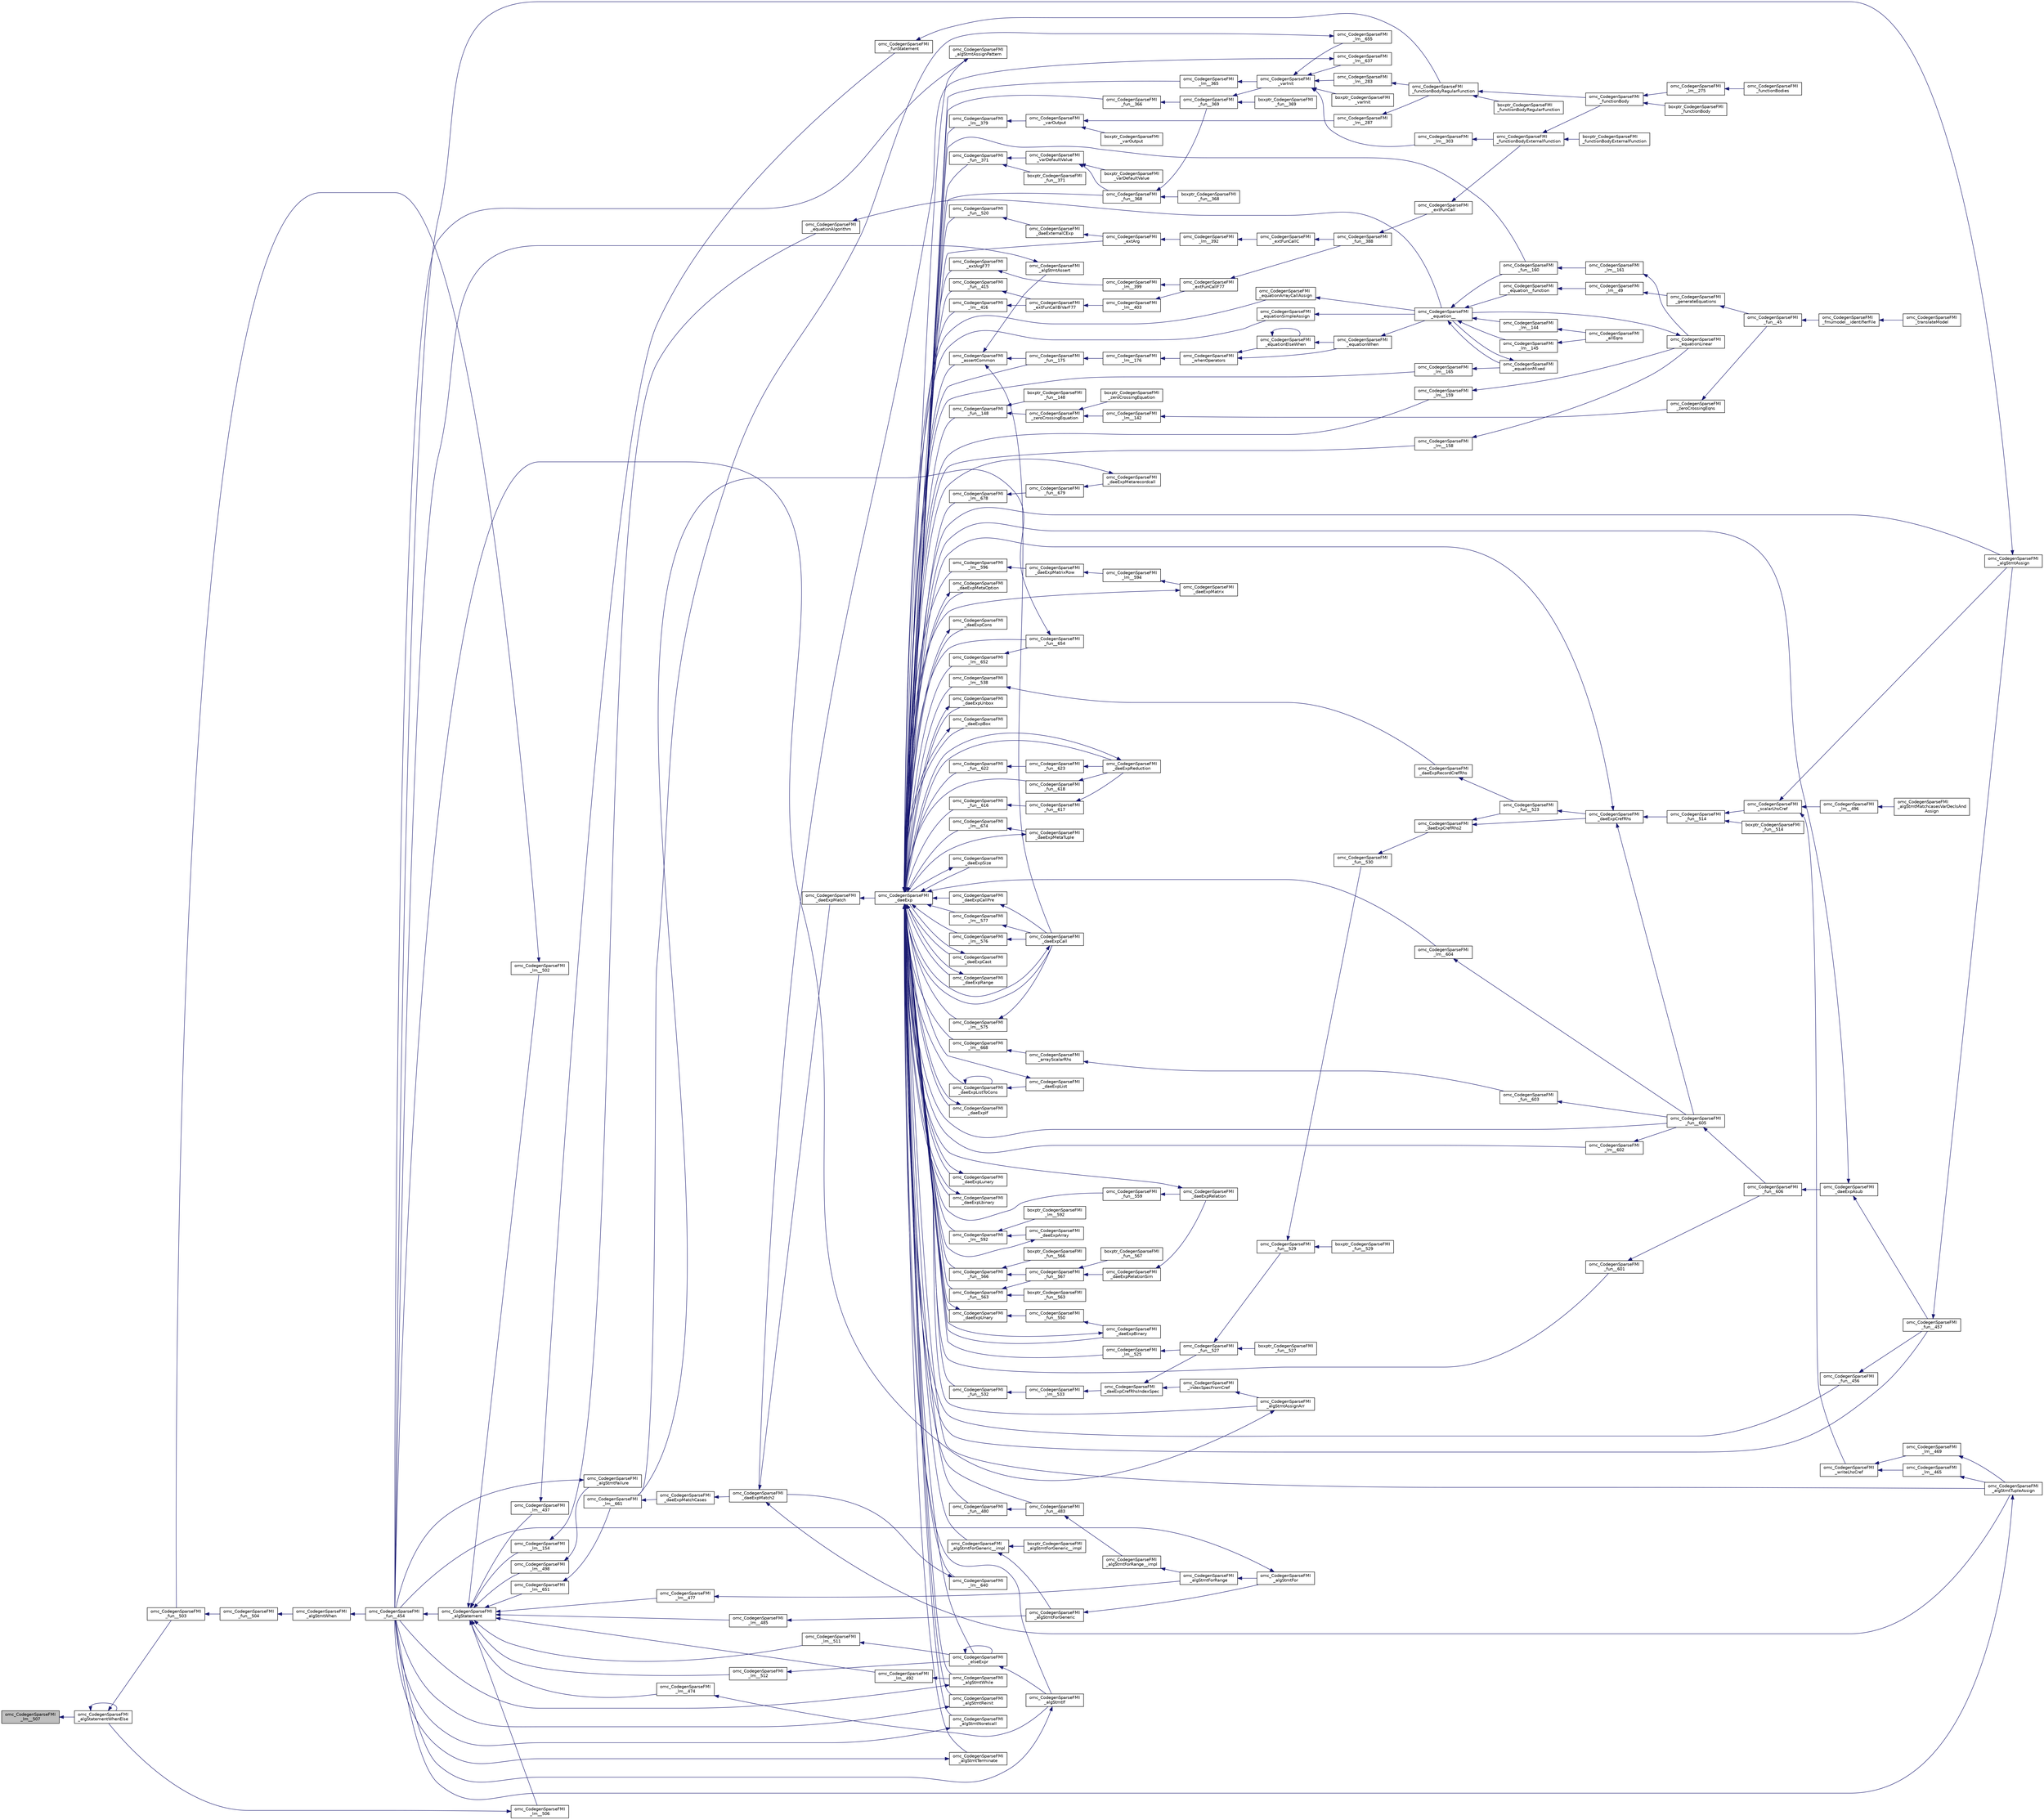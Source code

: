 digraph "omc_CodegenSparseFMI_lm__507"
{
  edge [fontname="Helvetica",fontsize="10",labelfontname="Helvetica",labelfontsize="10"];
  node [fontname="Helvetica",fontsize="10",shape=record];
  rankdir="LR";
  Node204663 [label="omc_CodegenSparseFMI\l_lm__507",height=0.2,width=0.4,color="black", fillcolor="grey75", style="filled", fontcolor="black"];
  Node204663 -> Node204664 [dir="back",color="midnightblue",fontsize="10",style="solid",fontname="Helvetica"];
  Node204664 [label="omc_CodegenSparseFMI\l_algStatementWhenElse",height=0.2,width=0.4,color="black", fillcolor="white", style="filled",URL="$da/d88/_codegen_sparse_f_m_i_8h.html#a55c70c95b005ab4e4a668af539875303"];
  Node204664 -> Node204664 [dir="back",color="midnightblue",fontsize="10",style="solid",fontname="Helvetica"];
  Node204664 -> Node204665 [dir="back",color="midnightblue",fontsize="10",style="solid",fontname="Helvetica"];
  Node204665 [label="omc_CodegenSparseFMI\l_fun__503",height=0.2,width=0.4,color="black", fillcolor="white", style="filled",URL="$d1/d2e/_codegen_sparse_f_m_i_8c.html#a2f60622244298e4d41f2a4f51d7b6875"];
  Node204665 -> Node204666 [dir="back",color="midnightblue",fontsize="10",style="solid",fontname="Helvetica"];
  Node204666 [label="omc_CodegenSparseFMI\l_fun__504",height=0.2,width=0.4,color="black", fillcolor="white", style="filled",URL="$d1/d2e/_codegen_sparse_f_m_i_8c.html#a34c708458b1cf12fb6f5f8b4d739cfd1"];
  Node204666 -> Node204667 [dir="back",color="midnightblue",fontsize="10",style="solid",fontname="Helvetica"];
  Node204667 [label="omc_CodegenSparseFMI\l_algStmtWhen",height=0.2,width=0.4,color="black", fillcolor="white", style="filled",URL="$da/d88/_codegen_sparse_f_m_i_8h.html#a1045cff030f158d7beb1890107038b8d"];
  Node204667 -> Node204668 [dir="back",color="midnightblue",fontsize="10",style="solid",fontname="Helvetica"];
  Node204668 [label="omc_CodegenSparseFMI\l_fun__454",height=0.2,width=0.4,color="black", fillcolor="white", style="filled",URL="$d1/d2e/_codegen_sparse_f_m_i_8c.html#a38506d8a286cdb1703e9653cec496244"];
  Node204668 -> Node204669 [dir="back",color="midnightblue",fontsize="10",style="solid",fontname="Helvetica"];
  Node204669 [label="omc_CodegenSparseFMI\l_algStatement",height=0.2,width=0.4,color="black", fillcolor="white", style="filled",URL="$da/d88/_codegen_sparse_f_m_i_8h.html#a5d1fbf810cfb458410c3f606dd4518d6"];
  Node204669 -> Node204670 [dir="back",color="midnightblue",fontsize="10",style="solid",fontname="Helvetica"];
  Node204670 [label="omc_CodegenSparseFMI\l_lm__651",height=0.2,width=0.4,color="black", fillcolor="white", style="filled",URL="$d1/d2e/_codegen_sparse_f_m_i_8c.html#a4601ee3bb7611f920e2f9c96c21fce8e"];
  Node204670 -> Node204671 [dir="back",color="midnightblue",fontsize="10",style="solid",fontname="Helvetica"];
  Node204671 [label="omc_CodegenSparseFMI\l_lm__661",height=0.2,width=0.4,color="black", fillcolor="white", style="filled",URL="$d1/d2e/_codegen_sparse_f_m_i_8c.html#af15d08c53a5b48667e16622e16e97ec5"];
  Node204671 -> Node204672 [dir="back",color="midnightblue",fontsize="10",style="solid",fontname="Helvetica"];
  Node204672 [label="omc_CodegenSparseFMI\l_daeExpMatchCases",height=0.2,width=0.4,color="black", fillcolor="white", style="filled",URL="$da/d88/_codegen_sparse_f_m_i_8h.html#a67c72be0aaa49a7a85509e1c5ab98b41"];
  Node204672 -> Node204673 [dir="back",color="midnightblue",fontsize="10",style="solid",fontname="Helvetica"];
  Node204673 [label="omc_CodegenSparseFMI\l_daeExpMatch2",height=0.2,width=0.4,color="black", fillcolor="white", style="filled",URL="$da/d88/_codegen_sparse_f_m_i_8h.html#a3d2d85eda4fc6adaf9f0a30a7a870128"];
  Node204673 -> Node204674 [dir="back",color="midnightblue",fontsize="10",style="solid",fontname="Helvetica"];
  Node204674 [label="omc_CodegenSparseFMI\l_daeExpMatch",height=0.2,width=0.4,color="black", fillcolor="white", style="filled",URL="$da/d88/_codegen_sparse_f_m_i_8h.html#a59ba01dc770311168227b0e3a87b1e1d"];
  Node204674 -> Node204675 [dir="back",color="midnightblue",fontsize="10",style="solid",fontname="Helvetica"];
  Node204675 [label="omc_CodegenSparseFMI\l_daeExp",height=0.2,width=0.4,color="black", fillcolor="white", style="filled",URL="$da/d88/_codegen_sparse_f_m_i_8h.html#ab26972f772620810838d527d8554f2ac"];
  Node204675 -> Node204676 [dir="back",color="midnightblue",fontsize="10",style="solid",fontname="Helvetica"];
  Node204676 [label="omc_CodegenSparseFMI\l_assertCommon",height=0.2,width=0.4,color="black", fillcolor="white", style="filled",URL="$da/d88/_codegen_sparse_f_m_i_8h.html#affff73cc747add47129bcbacc2d38f9a"];
  Node204676 -> Node204677 [dir="back",color="midnightblue",fontsize="10",style="solid",fontname="Helvetica"];
  Node204677 [label="omc_CodegenSparseFMI\l_daeExpCall",height=0.2,width=0.4,color="black", fillcolor="white", style="filled",URL="$da/d88/_codegen_sparse_f_m_i_8h.html#a48a7b37bcd95aafb972b82321fa96aac"];
  Node204677 -> Node204675 [dir="back",color="midnightblue",fontsize="10",style="solid",fontname="Helvetica"];
  Node204676 -> Node204678 [dir="back",color="midnightblue",fontsize="10",style="solid",fontname="Helvetica"];
  Node204678 [label="omc_CodegenSparseFMI\l_algStmtAssert",height=0.2,width=0.4,color="black", fillcolor="white", style="filled",URL="$da/d88/_codegen_sparse_f_m_i_8h.html#a6b429ec5152996a5f9279a3ddf6844b0"];
  Node204678 -> Node204668 [dir="back",color="midnightblue",fontsize="10",style="solid",fontname="Helvetica"];
  Node204676 -> Node204679 [dir="back",color="midnightblue",fontsize="10",style="solid",fontname="Helvetica"];
  Node204679 [label="omc_CodegenSparseFMI\l_fun__175",height=0.2,width=0.4,color="black", fillcolor="white", style="filled",URL="$d1/d2e/_codegen_sparse_f_m_i_8c.html#ae71d3dbce84027f4da25d630128e9f06"];
  Node204679 -> Node204680 [dir="back",color="midnightblue",fontsize="10",style="solid",fontname="Helvetica"];
  Node204680 [label="omc_CodegenSparseFMI\l_lm__176",height=0.2,width=0.4,color="black", fillcolor="white", style="filled",URL="$d1/d2e/_codegen_sparse_f_m_i_8c.html#a3aab67e796da3718ac21ae4e0b10522b"];
  Node204680 -> Node204681 [dir="back",color="midnightblue",fontsize="10",style="solid",fontname="Helvetica"];
  Node204681 [label="omc_CodegenSparseFMI\l_whenOperators",height=0.2,width=0.4,color="black", fillcolor="white", style="filled",URL="$da/d88/_codegen_sparse_f_m_i_8h.html#aaa56a6cbe937c9e43604fbefcddc43d4"];
  Node204681 -> Node204682 [dir="back",color="midnightblue",fontsize="10",style="solid",fontname="Helvetica"];
  Node204682 [label="omc_CodegenSparseFMI\l_equationElseWhen",height=0.2,width=0.4,color="black", fillcolor="white", style="filled",URL="$da/d88/_codegen_sparse_f_m_i_8h.html#a9252f94be6a8d4db5d542a2a30867d21"];
  Node204682 -> Node204682 [dir="back",color="midnightblue",fontsize="10",style="solid",fontname="Helvetica"];
  Node204682 -> Node204683 [dir="back",color="midnightblue",fontsize="10",style="solid",fontname="Helvetica"];
  Node204683 [label="omc_CodegenSparseFMI\l_equationWhen",height=0.2,width=0.4,color="black", fillcolor="white", style="filled",URL="$da/d88/_codegen_sparse_f_m_i_8h.html#a182b50d619540de019adbeb9053f85d2"];
  Node204683 -> Node204684 [dir="back",color="midnightblue",fontsize="10",style="solid",fontname="Helvetica"];
  Node204684 [label="omc_CodegenSparseFMI\l_equation__",height=0.2,width=0.4,color="black", fillcolor="white", style="filled",URL="$da/d88/_codegen_sparse_f_m_i_8h.html#a99f4c0cb745d02faf3615bcda104a18a"];
  Node204684 -> Node204685 [dir="back",color="midnightblue",fontsize="10",style="solid",fontname="Helvetica"];
  Node204685 [label="omc_CodegenSparseFMI\l_equationMixed",height=0.2,width=0.4,color="black", fillcolor="white", style="filled",URL="$da/d88/_codegen_sparse_f_m_i_8h.html#ac29f9768bd0d77a3e1e85ee8d33113f2"];
  Node204685 -> Node204684 [dir="back",color="midnightblue",fontsize="10",style="solid",fontname="Helvetica"];
  Node204684 -> Node204686 [dir="back",color="midnightblue",fontsize="10",style="solid",fontname="Helvetica"];
  Node204686 [label="omc_CodegenSparseFMI\l_fun__160",height=0.2,width=0.4,color="black", fillcolor="white", style="filled",URL="$d1/d2e/_codegen_sparse_f_m_i_8c.html#ae706b7e1daac9ecce083bb0f153c4537"];
  Node204686 -> Node204687 [dir="back",color="midnightblue",fontsize="10",style="solid",fontname="Helvetica"];
  Node204687 [label="omc_CodegenSparseFMI\l_lm__161",height=0.2,width=0.4,color="black", fillcolor="white", style="filled",URL="$d1/d2e/_codegen_sparse_f_m_i_8c.html#afef10b15667b5fa348e2e5474100a059"];
  Node204687 -> Node204688 [dir="back",color="midnightblue",fontsize="10",style="solid",fontname="Helvetica"];
  Node204688 [label="omc_CodegenSparseFMI\l_equationLinear",height=0.2,width=0.4,color="black", fillcolor="white", style="filled",URL="$da/d88/_codegen_sparse_f_m_i_8h.html#ae8ae758cee8e51f80c69f273ea2dead4"];
  Node204688 -> Node204684 [dir="back",color="midnightblue",fontsize="10",style="solid",fontname="Helvetica"];
  Node204684 -> Node204689 [dir="back",color="midnightblue",fontsize="10",style="solid",fontname="Helvetica"];
  Node204689 [label="omc_CodegenSparseFMI\l_lm__145",height=0.2,width=0.4,color="black", fillcolor="white", style="filled",URL="$d1/d2e/_codegen_sparse_f_m_i_8c.html#a482b9fe4a2cf1170ba37c04cbeeba56b"];
  Node204689 -> Node204690 [dir="back",color="midnightblue",fontsize="10",style="solid",fontname="Helvetica"];
  Node204690 [label="omc_CodegenSparseFMI\l_allEqns",height=0.2,width=0.4,color="black", fillcolor="white", style="filled",URL="$da/d88/_codegen_sparse_f_m_i_8h.html#a94fa0652e8d98e8869394cc988af391b"];
  Node204684 -> Node204691 [dir="back",color="midnightblue",fontsize="10",style="solid",fontname="Helvetica"];
  Node204691 [label="omc_CodegenSparseFMI\l_lm__144",height=0.2,width=0.4,color="black", fillcolor="white", style="filled",URL="$d1/d2e/_codegen_sparse_f_m_i_8c.html#a53bc84287c3730b73c523380ca378dcf"];
  Node204691 -> Node204690 [dir="back",color="midnightblue",fontsize="10",style="solid",fontname="Helvetica"];
  Node204684 -> Node204692 [dir="back",color="midnightblue",fontsize="10",style="solid",fontname="Helvetica"];
  Node204692 [label="omc_CodegenSparseFMI\l_equation__function",height=0.2,width=0.4,color="black", fillcolor="white", style="filled",URL="$da/d88/_codegen_sparse_f_m_i_8h.html#a3b6d78478d2920ade27380933feef664"];
  Node204692 -> Node204693 [dir="back",color="midnightblue",fontsize="10",style="solid",fontname="Helvetica"];
  Node204693 [label="omc_CodegenSparseFMI\l_lm__49",height=0.2,width=0.4,color="black", fillcolor="white", style="filled",URL="$d1/d2e/_codegen_sparse_f_m_i_8c.html#afd950130e5951ce5d9b078504b8e5445"];
  Node204693 -> Node204694 [dir="back",color="midnightblue",fontsize="10",style="solid",fontname="Helvetica"];
  Node204694 [label="omc_CodegenSparseFMI\l_generateEquations",height=0.2,width=0.4,color="black", fillcolor="white", style="filled",URL="$da/d88/_codegen_sparse_f_m_i_8h.html#a944e50c37aa93fa6e9c540a7d9a7f671"];
  Node204694 -> Node204695 [dir="back",color="midnightblue",fontsize="10",style="solid",fontname="Helvetica"];
  Node204695 [label="omc_CodegenSparseFMI\l_fun__45",height=0.2,width=0.4,color="black", fillcolor="white", style="filled",URL="$d1/d2e/_codegen_sparse_f_m_i_8c.html#a33c397eee4567dbaf5269d88f9ea50f2"];
  Node204695 -> Node204696 [dir="back",color="midnightblue",fontsize="10",style="solid",fontname="Helvetica"];
  Node204696 [label="omc_CodegenSparseFMI\l_fmumodel__identifierFile",height=0.2,width=0.4,color="black", fillcolor="white", style="filled",URL="$da/d88/_codegen_sparse_f_m_i_8h.html#a0d704247081fbb1f268bdd5ae5d7f3f3"];
  Node204696 -> Node204697 [dir="back",color="midnightblue",fontsize="10",style="solid",fontname="Helvetica"];
  Node204697 [label="omc_CodegenSparseFMI\l_translateModel",height=0.2,width=0.4,color="black", fillcolor="white", style="filled",URL="$da/d88/_codegen_sparse_f_m_i_8h.html#a6e115544fcae7968ab9fa00a0ea17b1d"];
  Node204681 -> Node204683 [dir="back",color="midnightblue",fontsize="10",style="solid",fontname="Helvetica"];
  Node204675 -> Node204698 [dir="back",color="midnightblue",fontsize="10",style="solid",fontname="Helvetica"];
  Node204698 [label="omc_CodegenSparseFMI\l_algStmtAssignPattern",height=0.2,width=0.4,color="black", fillcolor="white", style="filled",URL="$da/d88/_codegen_sparse_f_m_i_8h.html#aa769cf6a279946c8484ba60efafa1bc7"];
  Node204698 -> Node204668 [dir="back",color="midnightblue",fontsize="10",style="solid",fontname="Helvetica"];
  Node204675 -> Node204699 [dir="back",color="midnightblue",fontsize="10",style="solid",fontname="Helvetica"];
  Node204699 [label="omc_CodegenSparseFMI\l_lm__678",height=0.2,width=0.4,color="black", fillcolor="white", style="filled",URL="$d1/d2e/_codegen_sparse_f_m_i_8c.html#a128c47290974b3ffbcea043e82979943"];
  Node204699 -> Node204700 [dir="back",color="midnightblue",fontsize="10",style="solid",fontname="Helvetica"];
  Node204700 [label="omc_CodegenSparseFMI\l_fun__679",height=0.2,width=0.4,color="black", fillcolor="white", style="filled",URL="$d1/d2e/_codegen_sparse_f_m_i_8c.html#a2365ba198f39b872daa06cc5d23c6252"];
  Node204700 -> Node204701 [dir="back",color="midnightblue",fontsize="10",style="solid",fontname="Helvetica"];
  Node204701 [label="omc_CodegenSparseFMI\l_daeExpMetarecordcall",height=0.2,width=0.4,color="black", fillcolor="white", style="filled",URL="$da/d88/_codegen_sparse_f_m_i_8h.html#af4d3cdaeb7380d8a65146e12030c5c0e"];
  Node204701 -> Node204675 [dir="back",color="midnightblue",fontsize="10",style="solid",fontname="Helvetica"];
  Node204675 -> Node204702 [dir="back",color="midnightblue",fontsize="10",style="solid",fontname="Helvetica"];
  Node204702 [label="omc_CodegenSparseFMI\l_daeExpMetaOption",height=0.2,width=0.4,color="black", fillcolor="white", style="filled",URL="$da/d88/_codegen_sparse_f_m_i_8h.html#ae536b39241762561555271004c37440e"];
  Node204702 -> Node204675 [dir="back",color="midnightblue",fontsize="10",style="solid",fontname="Helvetica"];
  Node204675 -> Node204703 [dir="back",color="midnightblue",fontsize="10",style="solid",fontname="Helvetica"];
  Node204703 [label="omc_CodegenSparseFMI\l_lm__674",height=0.2,width=0.4,color="black", fillcolor="white", style="filled",URL="$d1/d2e/_codegen_sparse_f_m_i_8c.html#ad52f1b672015908228e495a9b9ff40ca"];
  Node204703 -> Node204704 [dir="back",color="midnightblue",fontsize="10",style="solid",fontname="Helvetica"];
  Node204704 [label="omc_CodegenSparseFMI\l_daeExpMetaTuple",height=0.2,width=0.4,color="black", fillcolor="white", style="filled",URL="$da/d88/_codegen_sparse_f_m_i_8h.html#a37dab4d4c7bc7fd838505c060a8b9049"];
  Node204704 -> Node204675 [dir="back",color="midnightblue",fontsize="10",style="solid",fontname="Helvetica"];
  Node204675 -> Node204705 [dir="back",color="midnightblue",fontsize="10",style="solid",fontname="Helvetica"];
  Node204705 [label="omc_CodegenSparseFMI\l_daeExpCons",height=0.2,width=0.4,color="black", fillcolor="white", style="filled",URL="$da/d88/_codegen_sparse_f_m_i_8h.html#ab881b9f7dbddb69fe91bb74c9c5c54c1"];
  Node204705 -> Node204675 [dir="back",color="midnightblue",fontsize="10",style="solid",fontname="Helvetica"];
  Node204675 -> Node204706 [dir="back",color="midnightblue",fontsize="10",style="solid",fontname="Helvetica"];
  Node204706 [label="omc_CodegenSparseFMI\l_daeExpListToCons",height=0.2,width=0.4,color="black", fillcolor="white", style="filled",URL="$da/d88/_codegen_sparse_f_m_i_8h.html#a1d1ae6cb82e69292e58b8c65e002ea55"];
  Node204706 -> Node204706 [dir="back",color="midnightblue",fontsize="10",style="solid",fontname="Helvetica"];
  Node204706 -> Node204707 [dir="back",color="midnightblue",fontsize="10",style="solid",fontname="Helvetica"];
  Node204707 [label="omc_CodegenSparseFMI\l_daeExpList",height=0.2,width=0.4,color="black", fillcolor="white", style="filled",URL="$da/d88/_codegen_sparse_f_m_i_8h.html#a2f666b582c610d5c8b23988ecba9664b"];
  Node204707 -> Node204675 [dir="back",color="midnightblue",fontsize="10",style="solid",fontname="Helvetica"];
  Node204675 -> Node204708 [dir="back",color="midnightblue",fontsize="10",style="solid",fontname="Helvetica"];
  Node204708 [label="omc_CodegenSparseFMI\l_lm__668",height=0.2,width=0.4,color="black", fillcolor="white", style="filled",URL="$d1/d2e/_codegen_sparse_f_m_i_8c.html#a76351725b41da0af498aadf54b92c275"];
  Node204708 -> Node204709 [dir="back",color="midnightblue",fontsize="10",style="solid",fontname="Helvetica"];
  Node204709 [label="omc_CodegenSparseFMI\l_arrayScalarRhs",height=0.2,width=0.4,color="black", fillcolor="white", style="filled",URL="$da/d88/_codegen_sparse_f_m_i_8h.html#ab4de96fd8fb5647ef325ca122a4753f3"];
  Node204709 -> Node204710 [dir="back",color="midnightblue",fontsize="10",style="solid",fontname="Helvetica"];
  Node204710 [label="omc_CodegenSparseFMI\l_fun__603",height=0.2,width=0.4,color="black", fillcolor="white", style="filled",URL="$d1/d2e/_codegen_sparse_f_m_i_8c.html#adbd2857da6df0e479b3bd77c5b7a8f7d"];
  Node204710 -> Node204711 [dir="back",color="midnightblue",fontsize="10",style="solid",fontname="Helvetica"];
  Node204711 [label="omc_CodegenSparseFMI\l_fun__605",height=0.2,width=0.4,color="black", fillcolor="white", style="filled",URL="$d1/d2e/_codegen_sparse_f_m_i_8c.html#a9bd0f333ed74be93d8bd6468cde56736"];
  Node204711 -> Node204712 [dir="back",color="midnightblue",fontsize="10",style="solid",fontname="Helvetica"];
  Node204712 [label="omc_CodegenSparseFMI\l_fun__606",height=0.2,width=0.4,color="black", fillcolor="white", style="filled",URL="$d1/d2e/_codegen_sparse_f_m_i_8c.html#a57e7ee8cc6cf0e5de142a92a92caf6d0"];
  Node204712 -> Node204713 [dir="back",color="midnightblue",fontsize="10",style="solid",fontname="Helvetica"];
  Node204713 [label="omc_CodegenSparseFMI\l_daeExpAsub",height=0.2,width=0.4,color="black", fillcolor="white", style="filled",URL="$da/d88/_codegen_sparse_f_m_i_8h.html#ab042430b0f630bd548c9122206a41a76"];
  Node204713 -> Node204675 [dir="back",color="midnightblue",fontsize="10",style="solid",fontname="Helvetica"];
  Node204713 -> Node204714 [dir="back",color="midnightblue",fontsize="10",style="solid",fontname="Helvetica"];
  Node204714 [label="omc_CodegenSparseFMI\l_fun__457",height=0.2,width=0.4,color="black", fillcolor="white", style="filled",URL="$d1/d2e/_codegen_sparse_f_m_i_8c.html#a9a66843f2c8f85ed8a0e89829eadf41b"];
  Node204714 -> Node204715 [dir="back",color="midnightblue",fontsize="10",style="solid",fontname="Helvetica"];
  Node204715 [label="omc_CodegenSparseFMI\l_algStmtAssign",height=0.2,width=0.4,color="black", fillcolor="white", style="filled",URL="$da/d88/_codegen_sparse_f_m_i_8h.html#a1c3cbb22c2453d6b93e5a19e87126639"];
  Node204715 -> Node204668 [dir="back",color="midnightblue",fontsize="10",style="solid",fontname="Helvetica"];
  Node204675 -> Node204716 [dir="back",color="midnightblue",fontsize="10",style="solid",fontname="Helvetica"];
  Node204716 [label="omc_CodegenSparseFMI\l_daeExpUnbox",height=0.2,width=0.4,color="black", fillcolor="white", style="filled",URL="$da/d88/_codegen_sparse_f_m_i_8h.html#ad8a93ec5bfec6454d268e95a82bf96b8"];
  Node204716 -> Node204675 [dir="back",color="midnightblue",fontsize="10",style="solid",fontname="Helvetica"];
  Node204675 -> Node204717 [dir="back",color="midnightblue",fontsize="10",style="solid",fontname="Helvetica"];
  Node204717 [label="omc_CodegenSparseFMI\l_daeExpBox",height=0.2,width=0.4,color="black", fillcolor="white", style="filled",URL="$da/d88/_codegen_sparse_f_m_i_8h.html#a39dc1615a535b01d20db9b87fc607d3c"];
  Node204717 -> Node204675 [dir="back",color="midnightblue",fontsize="10",style="solid",fontname="Helvetica"];
  Node204675 -> Node204718 [dir="back",color="midnightblue",fontsize="10",style="solid",fontname="Helvetica"];
  Node204718 [label="omc_CodegenSparseFMI\l_fun__654",height=0.2,width=0.4,color="black", fillcolor="white", style="filled",URL="$d1/d2e/_codegen_sparse_f_m_i_8c.html#a779418d021f2bf6e5e05257271d6512f"];
  Node204718 -> Node204671 [dir="back",color="midnightblue",fontsize="10",style="solid",fontname="Helvetica"];
  Node204675 -> Node204719 [dir="back",color="midnightblue",fontsize="10",style="solid",fontname="Helvetica"];
  Node204719 [label="omc_CodegenSparseFMI\l_lm__652",height=0.2,width=0.4,color="black", fillcolor="white", style="filled",URL="$d1/d2e/_codegen_sparse_f_m_i_8c.html#afb77daba20dc13d99f8916228d277ad2"];
  Node204719 -> Node204718 [dir="back",color="midnightblue",fontsize="10",style="solid",fontname="Helvetica"];
  Node204675 -> Node204720 [dir="back",color="midnightblue",fontsize="10",style="solid",fontname="Helvetica"];
  Node204720 [label="omc_CodegenSparseFMI\l_lm__640",height=0.2,width=0.4,color="black", fillcolor="white", style="filled",URL="$d1/d2e/_codegen_sparse_f_m_i_8c.html#ab7ae5141c274871c57b0fb912e7ddaf7"];
  Node204720 -> Node204673 [dir="back",color="midnightblue",fontsize="10",style="solid",fontname="Helvetica"];
  Node204675 -> Node204721 [dir="back",color="midnightblue",fontsize="10",style="solid",fontname="Helvetica"];
  Node204721 [label="omc_CodegenSparseFMI\l_daeExpReduction",height=0.2,width=0.4,color="black", fillcolor="white", style="filled",URL="$da/d88/_codegen_sparse_f_m_i_8h.html#a215e1cfa638090eb2c87b8d31be99cf0"];
  Node204721 -> Node204675 [dir="back",color="midnightblue",fontsize="10",style="solid",fontname="Helvetica"];
  Node204675 -> Node204722 [dir="back",color="midnightblue",fontsize="10",style="solid",fontname="Helvetica"];
  Node204722 [label="omc_CodegenSparseFMI\l_fun__622",height=0.2,width=0.4,color="black", fillcolor="white", style="filled",URL="$d1/d2e/_codegen_sparse_f_m_i_8c.html#ae5c95b0ba06e68ed18a5d60da4cda046"];
  Node204722 -> Node204723 [dir="back",color="midnightblue",fontsize="10",style="solid",fontname="Helvetica"];
  Node204723 [label="omc_CodegenSparseFMI\l_fun__623",height=0.2,width=0.4,color="black", fillcolor="white", style="filled",URL="$d1/d2e/_codegen_sparse_f_m_i_8c.html#ad252a6b0c4628a8f587fbfdf6b702226"];
  Node204723 -> Node204721 [dir="back",color="midnightblue",fontsize="10",style="solid",fontname="Helvetica"];
  Node204675 -> Node204724 [dir="back",color="midnightblue",fontsize="10",style="solid",fontname="Helvetica"];
  Node204724 [label="omc_CodegenSparseFMI\l_fun__618",height=0.2,width=0.4,color="black", fillcolor="white", style="filled",URL="$d1/d2e/_codegen_sparse_f_m_i_8c.html#a6b9efcf5bb1e83e9d6d64821e5b15530"];
  Node204724 -> Node204721 [dir="back",color="midnightblue",fontsize="10",style="solid",fontname="Helvetica"];
  Node204675 -> Node204725 [dir="back",color="midnightblue",fontsize="10",style="solid",fontname="Helvetica"];
  Node204725 [label="omc_CodegenSparseFMI\l_fun__616",height=0.2,width=0.4,color="black", fillcolor="white", style="filled",URL="$d1/d2e/_codegen_sparse_f_m_i_8c.html#a635859e8c511453505953fab612853b3"];
  Node204725 -> Node204726 [dir="back",color="midnightblue",fontsize="10",style="solid",fontname="Helvetica"];
  Node204726 [label="omc_CodegenSparseFMI\l_fun__617",height=0.2,width=0.4,color="black", fillcolor="white", style="filled",URL="$d1/d2e/_codegen_sparse_f_m_i_8c.html#aa08069808fe588458678d9549eb3b245"];
  Node204726 -> Node204721 [dir="back",color="midnightblue",fontsize="10",style="solid",fontname="Helvetica"];
  Node204675 -> Node204727 [dir="back",color="midnightblue",fontsize="10",style="solid",fontname="Helvetica"];
  Node204727 [label="omc_CodegenSparseFMI\l_daeExpSize",height=0.2,width=0.4,color="black", fillcolor="white", style="filled",URL="$da/d88/_codegen_sparse_f_m_i_8h.html#a65806134dc2b86c56ad13bd542641799"];
  Node204727 -> Node204675 [dir="back",color="midnightblue",fontsize="10",style="solid",fontname="Helvetica"];
  Node204675 -> Node204728 [dir="back",color="midnightblue",fontsize="10",style="solid",fontname="Helvetica"];
  Node204728 [label="omc_CodegenSparseFMI\l_daeExpCallPre",height=0.2,width=0.4,color="black", fillcolor="white", style="filled",URL="$da/d88/_codegen_sparse_f_m_i_8h.html#a14fa316eb180ca150badd71a2b426953"];
  Node204728 -> Node204677 [dir="back",color="midnightblue",fontsize="10",style="solid",fontname="Helvetica"];
  Node204675 -> Node204711 [dir="back",color="midnightblue",fontsize="10",style="solid",fontname="Helvetica"];
  Node204675 -> Node204729 [dir="back",color="midnightblue",fontsize="10",style="solid",fontname="Helvetica"];
  Node204729 [label="omc_CodegenSparseFMI\l_lm__604",height=0.2,width=0.4,color="black", fillcolor="white", style="filled",URL="$d1/d2e/_codegen_sparse_f_m_i_8c.html#a1ea19ba89eb6b92706330d280b4a28c4"];
  Node204729 -> Node204711 [dir="back",color="midnightblue",fontsize="10",style="solid",fontname="Helvetica"];
  Node204675 -> Node204730 [dir="back",color="midnightblue",fontsize="10",style="solid",fontname="Helvetica"];
  Node204730 [label="omc_CodegenSparseFMI\l_lm__602",height=0.2,width=0.4,color="black", fillcolor="white", style="filled",URL="$d1/d2e/_codegen_sparse_f_m_i_8c.html#a033ed9fe3cb36fea59e62007c6a4d090"];
  Node204730 -> Node204711 [dir="back",color="midnightblue",fontsize="10",style="solid",fontname="Helvetica"];
  Node204675 -> Node204731 [dir="back",color="midnightblue",fontsize="10",style="solid",fontname="Helvetica"];
  Node204731 [label="omc_CodegenSparseFMI\l_fun__601",height=0.2,width=0.4,color="black", fillcolor="white", style="filled",URL="$d1/d2e/_codegen_sparse_f_m_i_8c.html#a7e7064f5d085e776607bd7e91ba97557"];
  Node204731 -> Node204712 [dir="back",color="midnightblue",fontsize="10",style="solid",fontname="Helvetica"];
  Node204675 -> Node204732 [dir="back",color="midnightblue",fontsize="10",style="solid",fontname="Helvetica"];
  Node204732 [label="omc_CodegenSparseFMI\l_daeExpCast",height=0.2,width=0.4,color="black", fillcolor="white", style="filled",URL="$da/d88/_codegen_sparse_f_m_i_8h.html#a4925df985f63c7b864fc53ff465f925e"];
  Node204732 -> Node204675 [dir="back",color="midnightblue",fontsize="10",style="solid",fontname="Helvetica"];
  Node204675 -> Node204733 [dir="back",color="midnightblue",fontsize="10",style="solid",fontname="Helvetica"];
  Node204733 [label="omc_CodegenSparseFMI\l_daeExpRange",height=0.2,width=0.4,color="black", fillcolor="white", style="filled",URL="$da/d88/_codegen_sparse_f_m_i_8h.html#ab06fb091af14bb2ea0472c05fb26c075"];
  Node204733 -> Node204675 [dir="back",color="midnightblue",fontsize="10",style="solid",fontname="Helvetica"];
  Node204675 -> Node204734 [dir="back",color="midnightblue",fontsize="10",style="solid",fontname="Helvetica"];
  Node204734 [label="omc_CodegenSparseFMI\l_lm__596",height=0.2,width=0.4,color="black", fillcolor="white", style="filled",URL="$d1/d2e/_codegen_sparse_f_m_i_8c.html#a14d5df57654fa55b92d5aff9036ec0ab"];
  Node204734 -> Node204735 [dir="back",color="midnightblue",fontsize="10",style="solid",fontname="Helvetica"];
  Node204735 [label="omc_CodegenSparseFMI\l_daeExpMatrixRow",height=0.2,width=0.4,color="black", fillcolor="white", style="filled",URL="$da/d88/_codegen_sparse_f_m_i_8h.html#aaa8e0e4a311cbf73da7a14c47f4570ac"];
  Node204735 -> Node204736 [dir="back",color="midnightblue",fontsize="10",style="solid",fontname="Helvetica"];
  Node204736 [label="omc_CodegenSparseFMI\l_lm__594",height=0.2,width=0.4,color="black", fillcolor="white", style="filled",URL="$d1/d2e/_codegen_sparse_f_m_i_8c.html#a6851ce9fae595fa7b523b79ce247f9ea"];
  Node204736 -> Node204737 [dir="back",color="midnightblue",fontsize="10",style="solid",fontname="Helvetica"];
  Node204737 [label="omc_CodegenSparseFMI\l_daeExpMatrix",height=0.2,width=0.4,color="black", fillcolor="white", style="filled",URL="$da/d88/_codegen_sparse_f_m_i_8h.html#a6f74e3aeec53ec03a5f219a12576dca4"];
  Node204737 -> Node204675 [dir="back",color="midnightblue",fontsize="10",style="solid",fontname="Helvetica"];
  Node204675 -> Node204738 [dir="back",color="midnightblue",fontsize="10",style="solid",fontname="Helvetica"];
  Node204738 [label="omc_CodegenSparseFMI\l_lm__592",height=0.2,width=0.4,color="black", fillcolor="white", style="filled",URL="$d1/d2e/_codegen_sparse_f_m_i_8c.html#a2e9ed496758b97468e8f6941914f675c"];
  Node204738 -> Node204739 [dir="back",color="midnightblue",fontsize="10",style="solid",fontname="Helvetica"];
  Node204739 [label="omc_CodegenSparseFMI\l_daeExpArray",height=0.2,width=0.4,color="black", fillcolor="white", style="filled",URL="$da/d88/_codegen_sparse_f_m_i_8h.html#a88f664ab98fd5d6d05ad0e1958fa159f"];
  Node204739 -> Node204675 [dir="back",color="midnightblue",fontsize="10",style="solid",fontname="Helvetica"];
  Node204738 -> Node204740 [dir="back",color="midnightblue",fontsize="10",style="solid",fontname="Helvetica"];
  Node204740 [label="boxptr_CodegenSparseFMI\l_lm__592",height=0.2,width=0.4,color="black", fillcolor="white", style="filled",URL="$d1/d2e/_codegen_sparse_f_m_i_8c.html#a14367956a97e5e5449a9ee418310e77f"];
  Node204675 -> Node204677 [dir="back",color="midnightblue",fontsize="10",style="solid",fontname="Helvetica"];
  Node204675 -> Node204741 [dir="back",color="midnightblue",fontsize="10",style="solid",fontname="Helvetica"];
  Node204741 [label="omc_CodegenSparseFMI\l_lm__577",height=0.2,width=0.4,color="black", fillcolor="white", style="filled",URL="$d1/d2e/_codegen_sparse_f_m_i_8c.html#aa4835158f163790c1f9e865fa1b20423"];
  Node204741 -> Node204677 [dir="back",color="midnightblue",fontsize="10",style="solid",fontname="Helvetica"];
  Node204675 -> Node204742 [dir="back",color="midnightblue",fontsize="10",style="solid",fontname="Helvetica"];
  Node204742 [label="omc_CodegenSparseFMI\l_lm__576",height=0.2,width=0.4,color="black", fillcolor="white", style="filled",URL="$d1/d2e/_codegen_sparse_f_m_i_8c.html#a40ec6104238226b95ab6a66b9cfeebaf"];
  Node204742 -> Node204677 [dir="back",color="midnightblue",fontsize="10",style="solid",fontname="Helvetica"];
  Node204675 -> Node204743 [dir="back",color="midnightblue",fontsize="10",style="solid",fontname="Helvetica"];
  Node204743 [label="omc_CodegenSparseFMI\l_lm__575",height=0.2,width=0.4,color="black", fillcolor="white", style="filled",URL="$d1/d2e/_codegen_sparse_f_m_i_8c.html#a88ecf3a6232cff443bc5d54993d50fc8"];
  Node204743 -> Node204677 [dir="back",color="midnightblue",fontsize="10",style="solid",fontname="Helvetica"];
  Node204675 -> Node204744 [dir="back",color="midnightblue",fontsize="10",style="solid",fontname="Helvetica"];
  Node204744 [label="omc_CodegenSparseFMI\l_daeExpIf",height=0.2,width=0.4,color="black", fillcolor="white", style="filled",URL="$da/d88/_codegen_sparse_f_m_i_8h.html#adab7f987725ccb3a03744e1de01d4c79"];
  Node204744 -> Node204675 [dir="back",color="midnightblue",fontsize="10",style="solid",fontname="Helvetica"];
  Node204675 -> Node204745 [dir="back",color="midnightblue",fontsize="10",style="solid",fontname="Helvetica"];
  Node204745 [label="omc_CodegenSparseFMI\l_fun__566",height=0.2,width=0.4,color="black", fillcolor="white", style="filled",URL="$d1/d2e/_codegen_sparse_f_m_i_8c.html#ad34858a04dcb80cd422869b85ac7c18d"];
  Node204745 -> Node204746 [dir="back",color="midnightblue",fontsize="10",style="solid",fontname="Helvetica"];
  Node204746 [label="omc_CodegenSparseFMI\l_fun__567",height=0.2,width=0.4,color="black", fillcolor="white", style="filled",URL="$d1/d2e/_codegen_sparse_f_m_i_8c.html#aef7d2649f8ac06f68ee746f6547d3e38"];
  Node204746 -> Node204747 [dir="back",color="midnightblue",fontsize="10",style="solid",fontname="Helvetica"];
  Node204747 [label="omc_CodegenSparseFMI\l_daeExpRelationSim",height=0.2,width=0.4,color="black", fillcolor="white", style="filled",URL="$da/d88/_codegen_sparse_f_m_i_8h.html#af7a4eaffacd2294a72d4d75d8c1c750d"];
  Node204747 -> Node204748 [dir="back",color="midnightblue",fontsize="10",style="solid",fontname="Helvetica"];
  Node204748 [label="omc_CodegenSparseFMI\l_daeExpRelation",height=0.2,width=0.4,color="black", fillcolor="white", style="filled",URL="$da/d88/_codegen_sparse_f_m_i_8h.html#af5c266092524f9c43b3e5ed60bde1598"];
  Node204748 -> Node204675 [dir="back",color="midnightblue",fontsize="10",style="solid",fontname="Helvetica"];
  Node204746 -> Node204749 [dir="back",color="midnightblue",fontsize="10",style="solid",fontname="Helvetica"];
  Node204749 [label="boxptr_CodegenSparseFMI\l_fun__567",height=0.2,width=0.4,color="black", fillcolor="white", style="filled",URL="$d1/d2e/_codegen_sparse_f_m_i_8c.html#a4dc4b62519efd3816c40fd491aaa13b0"];
  Node204745 -> Node204750 [dir="back",color="midnightblue",fontsize="10",style="solid",fontname="Helvetica"];
  Node204750 [label="boxptr_CodegenSparseFMI\l_fun__566",height=0.2,width=0.4,color="black", fillcolor="white", style="filled",URL="$d1/d2e/_codegen_sparse_f_m_i_8c.html#a3c4a6d6041e14096e6ab87ed411992ba"];
  Node204675 -> Node204751 [dir="back",color="midnightblue",fontsize="10",style="solid",fontname="Helvetica"];
  Node204751 [label="omc_CodegenSparseFMI\l_fun__563",height=0.2,width=0.4,color="black", fillcolor="white", style="filled",URL="$d1/d2e/_codegen_sparse_f_m_i_8c.html#a299b039f830fdd036c59be5072bb62f8"];
  Node204751 -> Node204746 [dir="back",color="midnightblue",fontsize="10",style="solid",fontname="Helvetica"];
  Node204751 -> Node204752 [dir="back",color="midnightblue",fontsize="10",style="solid",fontname="Helvetica"];
  Node204752 [label="boxptr_CodegenSparseFMI\l_fun__563",height=0.2,width=0.4,color="black", fillcolor="white", style="filled",URL="$d1/d2e/_codegen_sparse_f_m_i_8c.html#ab0129ca19779d8146bf4ef226594e5d6"];
  Node204675 -> Node204753 [dir="back",color="midnightblue",fontsize="10",style="solid",fontname="Helvetica"];
  Node204753 [label="omc_CodegenSparseFMI\l_fun__559",height=0.2,width=0.4,color="black", fillcolor="white", style="filled",URL="$d1/d2e/_codegen_sparse_f_m_i_8c.html#a5dbc7fcb9ca1752d28d85113c0e18957"];
  Node204753 -> Node204748 [dir="back",color="midnightblue",fontsize="10",style="solid",fontname="Helvetica"];
  Node204675 -> Node204754 [dir="back",color="midnightblue",fontsize="10",style="solid",fontname="Helvetica"];
  Node204754 [label="omc_CodegenSparseFMI\l_daeExpLunary",height=0.2,width=0.4,color="black", fillcolor="white", style="filled",URL="$da/d88/_codegen_sparse_f_m_i_8h.html#a2aa1a5d377bfb468965ccc50a6f50cb6"];
  Node204754 -> Node204675 [dir="back",color="midnightblue",fontsize="10",style="solid",fontname="Helvetica"];
  Node204675 -> Node204755 [dir="back",color="midnightblue",fontsize="10",style="solid",fontname="Helvetica"];
  Node204755 [label="omc_CodegenSparseFMI\l_daeExpLbinary",height=0.2,width=0.4,color="black", fillcolor="white", style="filled",URL="$da/d88/_codegen_sparse_f_m_i_8h.html#a0f27518bcedaf68af58ebf86d3864875"];
  Node204755 -> Node204675 [dir="back",color="midnightblue",fontsize="10",style="solid",fontname="Helvetica"];
  Node204675 -> Node204756 [dir="back",color="midnightblue",fontsize="10",style="solid",fontname="Helvetica"];
  Node204756 [label="omc_CodegenSparseFMI\l_daeExpUnary",height=0.2,width=0.4,color="black", fillcolor="white", style="filled",URL="$da/d88/_codegen_sparse_f_m_i_8h.html#af745f9e4c3d9336e78492c5e0a87bfb5"];
  Node204756 -> Node204757 [dir="back",color="midnightblue",fontsize="10",style="solid",fontname="Helvetica"];
  Node204757 [label="omc_CodegenSparseFMI\l_fun__550",height=0.2,width=0.4,color="black", fillcolor="white", style="filled",URL="$d1/d2e/_codegen_sparse_f_m_i_8c.html#ac6799101bb1a54a3de54a89d7fbed728"];
  Node204757 -> Node204758 [dir="back",color="midnightblue",fontsize="10",style="solid",fontname="Helvetica"];
  Node204758 [label="omc_CodegenSparseFMI\l_daeExpBinary",height=0.2,width=0.4,color="black", fillcolor="white", style="filled",URL="$da/d88/_codegen_sparse_f_m_i_8h.html#a2cb9117735be254ba999294fd9036b86"];
  Node204758 -> Node204675 [dir="back",color="midnightblue",fontsize="10",style="solid",fontname="Helvetica"];
  Node204756 -> Node204675 [dir="back",color="midnightblue",fontsize="10",style="solid",fontname="Helvetica"];
  Node204675 -> Node204758 [dir="back",color="midnightblue",fontsize="10",style="solid",fontname="Helvetica"];
  Node204675 -> Node204759 [dir="back",color="midnightblue",fontsize="10",style="solid",fontname="Helvetica"];
  Node204759 [label="omc_CodegenSparseFMI\l_lm__538",height=0.2,width=0.4,color="black", fillcolor="white", style="filled",URL="$d1/d2e/_codegen_sparse_f_m_i_8c.html#a5132382ff9f8af0f9c81ef9fb33ce140"];
  Node204759 -> Node204760 [dir="back",color="midnightblue",fontsize="10",style="solid",fontname="Helvetica"];
  Node204760 [label="omc_CodegenSparseFMI\l_daeExpRecordCrefRhs",height=0.2,width=0.4,color="black", fillcolor="white", style="filled",URL="$da/d88/_codegen_sparse_f_m_i_8h.html#a7a5fa2c683abf9b112fce9bb14f4516e"];
  Node204760 -> Node204761 [dir="back",color="midnightblue",fontsize="10",style="solid",fontname="Helvetica"];
  Node204761 [label="omc_CodegenSparseFMI\l_fun__523",height=0.2,width=0.4,color="black", fillcolor="white", style="filled",URL="$d1/d2e/_codegen_sparse_f_m_i_8c.html#ac21903386a6c12cb7ddc073d1d74c9a8"];
  Node204761 -> Node204762 [dir="back",color="midnightblue",fontsize="10",style="solid",fontname="Helvetica"];
  Node204762 [label="omc_CodegenSparseFMI\l_daeExpCrefRhs",height=0.2,width=0.4,color="black", fillcolor="white", style="filled",URL="$da/d88/_codegen_sparse_f_m_i_8h.html#a1c8b7f7c630c2bb7f0ccdfe262bce698"];
  Node204762 -> Node204711 [dir="back",color="midnightblue",fontsize="10",style="solid",fontname="Helvetica"];
  Node204762 -> Node204675 [dir="back",color="midnightblue",fontsize="10",style="solid",fontname="Helvetica"];
  Node204762 -> Node204763 [dir="back",color="midnightblue",fontsize="10",style="solid",fontname="Helvetica"];
  Node204763 [label="omc_CodegenSparseFMI\l_fun__514",height=0.2,width=0.4,color="black", fillcolor="white", style="filled",URL="$d1/d2e/_codegen_sparse_f_m_i_8c.html#af1f83fb431ba8da3a8cb82596aab0b31"];
  Node204763 -> Node204764 [dir="back",color="midnightblue",fontsize="10",style="solid",fontname="Helvetica"];
  Node204764 [label="omc_CodegenSparseFMI\l_scalarLhsCref",height=0.2,width=0.4,color="black", fillcolor="white", style="filled",URL="$da/d88/_codegen_sparse_f_m_i_8h.html#a0b593ab7e65cb46c43c5b3a57185b272"];
  Node204764 -> Node204765 [dir="back",color="midnightblue",fontsize="10",style="solid",fontname="Helvetica"];
  Node204765 [label="omc_CodegenSparseFMI\l_lm__496",height=0.2,width=0.4,color="black", fillcolor="white", style="filled",URL="$d1/d2e/_codegen_sparse_f_m_i_8c.html#a5dfa326f35db040a16a3bb2accf3ab15"];
  Node204765 -> Node204766 [dir="back",color="midnightblue",fontsize="10",style="solid",fontname="Helvetica"];
  Node204766 [label="omc_CodegenSparseFMI\l_algStmtMatchcasesVarDeclsAnd\lAssign",height=0.2,width=0.4,color="black", fillcolor="white", style="filled",URL="$da/d88/_codegen_sparse_f_m_i_8h.html#a8eb59e3ce2ace0f512601a2876bf6415"];
  Node204764 -> Node204767 [dir="back",color="midnightblue",fontsize="10",style="solid",fontname="Helvetica"];
  Node204767 [label="omc_CodegenSparseFMI\l_writeLhsCref",height=0.2,width=0.4,color="black", fillcolor="white", style="filled",URL="$da/d88/_codegen_sparse_f_m_i_8h.html#a9b0bcacfd68630799e6ce1a15d94754a"];
  Node204767 -> Node204768 [dir="back",color="midnightblue",fontsize="10",style="solid",fontname="Helvetica"];
  Node204768 [label="omc_CodegenSparseFMI\l_lm__469",height=0.2,width=0.4,color="black", fillcolor="white", style="filled",URL="$d1/d2e/_codegen_sparse_f_m_i_8c.html#a0c14dc1f5547c7248502eb02fb4fbdfb"];
  Node204768 -> Node204769 [dir="back",color="midnightblue",fontsize="10",style="solid",fontname="Helvetica"];
  Node204769 [label="omc_CodegenSparseFMI\l_algStmtTupleAssign",height=0.2,width=0.4,color="black", fillcolor="white", style="filled",URL="$da/d88/_codegen_sparse_f_m_i_8h.html#a97aeb17841cb7160e7635ac180b44c9c"];
  Node204769 -> Node204668 [dir="back",color="midnightblue",fontsize="10",style="solid",fontname="Helvetica"];
  Node204767 -> Node204770 [dir="back",color="midnightblue",fontsize="10",style="solid",fontname="Helvetica"];
  Node204770 [label="omc_CodegenSparseFMI\l_lm__465",height=0.2,width=0.4,color="black", fillcolor="white", style="filled",URL="$d1/d2e/_codegen_sparse_f_m_i_8c.html#a4351566289edb47715d64ce1b371d228"];
  Node204770 -> Node204769 [dir="back",color="midnightblue",fontsize="10",style="solid",fontname="Helvetica"];
  Node204764 -> Node204715 [dir="back",color="midnightblue",fontsize="10",style="solid",fontname="Helvetica"];
  Node204763 -> Node204771 [dir="back",color="midnightblue",fontsize="10",style="solid",fontname="Helvetica"];
  Node204771 [label="boxptr_CodegenSparseFMI\l_fun__514",height=0.2,width=0.4,color="black", fillcolor="white", style="filled",URL="$d1/d2e/_codegen_sparse_f_m_i_8c.html#afe70696be860ca8f60d0ee368d09b579"];
  Node204675 -> Node204772 [dir="back",color="midnightblue",fontsize="10",style="solid",fontname="Helvetica"];
  Node204772 [label="omc_CodegenSparseFMI\l_fun__532",height=0.2,width=0.4,color="black", fillcolor="white", style="filled",URL="$d1/d2e/_codegen_sparse_f_m_i_8c.html#ac70de48a2ee7934181ba2c5331283472"];
  Node204772 -> Node204773 [dir="back",color="midnightblue",fontsize="10",style="solid",fontname="Helvetica"];
  Node204773 [label="omc_CodegenSparseFMI\l_lm__533",height=0.2,width=0.4,color="black", fillcolor="white", style="filled",URL="$d1/d2e/_codegen_sparse_f_m_i_8c.html#a75ebc61d138bcbb2b1fc08805df10b40"];
  Node204773 -> Node204774 [dir="back",color="midnightblue",fontsize="10",style="solid",fontname="Helvetica"];
  Node204774 [label="omc_CodegenSparseFMI\l_daeExpCrefRhsIndexSpec",height=0.2,width=0.4,color="black", fillcolor="white", style="filled",URL="$da/d88/_codegen_sparse_f_m_i_8h.html#a59bd853630272057ead85a3b58914019"];
  Node204774 -> Node204775 [dir="back",color="midnightblue",fontsize="10",style="solid",fontname="Helvetica"];
  Node204775 [label="omc_CodegenSparseFMI\l_fun__527",height=0.2,width=0.4,color="black", fillcolor="white", style="filled",URL="$d1/d2e/_codegen_sparse_f_m_i_8c.html#a062276f7c90fb95feb046a083d2af7d3"];
  Node204775 -> Node204776 [dir="back",color="midnightblue",fontsize="10",style="solid",fontname="Helvetica"];
  Node204776 [label="omc_CodegenSparseFMI\l_fun__529",height=0.2,width=0.4,color="black", fillcolor="white", style="filled",URL="$d1/d2e/_codegen_sparse_f_m_i_8c.html#ada6544d8afd6465616d7ca1d6cf35919"];
  Node204776 -> Node204777 [dir="back",color="midnightblue",fontsize="10",style="solid",fontname="Helvetica"];
  Node204777 [label="omc_CodegenSparseFMI\l_fun__530",height=0.2,width=0.4,color="black", fillcolor="white", style="filled",URL="$d1/d2e/_codegen_sparse_f_m_i_8c.html#adafc20d2b20410209532669c9b45ae16"];
  Node204777 -> Node204778 [dir="back",color="midnightblue",fontsize="10",style="solid",fontname="Helvetica"];
  Node204778 [label="omc_CodegenSparseFMI\l_daeExpCrefRhs2",height=0.2,width=0.4,color="black", fillcolor="white", style="filled",URL="$da/d88/_codegen_sparse_f_m_i_8h.html#a3fceaffa231b419c45cb8edadd4ba04a"];
  Node204778 -> Node204762 [dir="back",color="midnightblue",fontsize="10",style="solid",fontname="Helvetica"];
  Node204778 -> Node204761 [dir="back",color="midnightblue",fontsize="10",style="solid",fontname="Helvetica"];
  Node204776 -> Node204779 [dir="back",color="midnightblue",fontsize="10",style="solid",fontname="Helvetica"];
  Node204779 [label="boxptr_CodegenSparseFMI\l_fun__529",height=0.2,width=0.4,color="black", fillcolor="white", style="filled",URL="$d1/d2e/_codegen_sparse_f_m_i_8c.html#aa202c426a058a5dceb4daba94c4a7aba"];
  Node204775 -> Node204780 [dir="back",color="midnightblue",fontsize="10",style="solid",fontname="Helvetica"];
  Node204780 [label="boxptr_CodegenSparseFMI\l_fun__527",height=0.2,width=0.4,color="black", fillcolor="white", style="filled",URL="$d1/d2e/_codegen_sparse_f_m_i_8c.html#a17ba5b4b137fa8a3cf36492824819096"];
  Node204774 -> Node204781 [dir="back",color="midnightblue",fontsize="10",style="solid",fontname="Helvetica"];
  Node204781 [label="omc_CodegenSparseFMI\l_indexSpecFromCref",height=0.2,width=0.4,color="black", fillcolor="white", style="filled",URL="$da/d88/_codegen_sparse_f_m_i_8h.html#a544d955fc541755f4f154f37d85480cd"];
  Node204781 -> Node204782 [dir="back",color="midnightblue",fontsize="10",style="solid",fontname="Helvetica"];
  Node204782 [label="omc_CodegenSparseFMI\l_algStmtAssignArr",height=0.2,width=0.4,color="black", fillcolor="white", style="filled",URL="$da/d88/_codegen_sparse_f_m_i_8h.html#a2d544cb653fd847cd7b77235d739e678"];
  Node204782 -> Node204668 [dir="back",color="midnightblue",fontsize="10",style="solid",fontname="Helvetica"];
  Node204675 -> Node204783 [dir="back",color="midnightblue",fontsize="10",style="solid",fontname="Helvetica"];
  Node204783 [label="omc_CodegenSparseFMI\l_lm__525",height=0.2,width=0.4,color="black", fillcolor="white", style="filled",URL="$d1/d2e/_codegen_sparse_f_m_i_8c.html#a32e83b0edf3e3eae1cc8b6cd14e327b2"];
  Node204783 -> Node204775 [dir="back",color="midnightblue",fontsize="10",style="solid",fontname="Helvetica"];
  Node204675 -> Node204784 [dir="back",color="midnightblue",fontsize="10",style="solid",fontname="Helvetica"];
  Node204784 [label="omc_CodegenSparseFMI\l_fun__520",height=0.2,width=0.4,color="black", fillcolor="white", style="filled",URL="$d1/d2e/_codegen_sparse_f_m_i_8c.html#a6dcffddb23102c2b6853aa71bb7a79e4"];
  Node204784 -> Node204785 [dir="back",color="midnightblue",fontsize="10",style="solid",fontname="Helvetica"];
  Node204785 [label="omc_CodegenSparseFMI\l_daeExternalCExp",height=0.2,width=0.4,color="black", fillcolor="white", style="filled",URL="$da/d88/_codegen_sparse_f_m_i_8h.html#a2b45cc18473bb8a016e0970151e36947"];
  Node204785 -> Node204786 [dir="back",color="midnightblue",fontsize="10",style="solid",fontname="Helvetica"];
  Node204786 [label="omc_CodegenSparseFMI\l_extArg",height=0.2,width=0.4,color="black", fillcolor="white", style="filled",URL="$da/d88/_codegen_sparse_f_m_i_8h.html#a1a49596181af0c4e93a7a852cd5957e4"];
  Node204786 -> Node204787 [dir="back",color="midnightblue",fontsize="10",style="solid",fontname="Helvetica"];
  Node204787 [label="omc_CodegenSparseFMI\l_lm__392",height=0.2,width=0.4,color="black", fillcolor="white", style="filled",URL="$d1/d2e/_codegen_sparse_f_m_i_8c.html#a1ba3b7598e74a1e7a7ccbeab1e96cb4b"];
  Node204787 -> Node204788 [dir="back",color="midnightblue",fontsize="10",style="solid",fontname="Helvetica"];
  Node204788 [label="omc_CodegenSparseFMI\l_extFunCallC",height=0.2,width=0.4,color="black", fillcolor="white", style="filled",URL="$da/d88/_codegen_sparse_f_m_i_8h.html#ab47fc75f2ec747fb7083f904d782307f"];
  Node204788 -> Node204789 [dir="back",color="midnightblue",fontsize="10",style="solid",fontname="Helvetica"];
  Node204789 [label="omc_CodegenSparseFMI\l_fun__388",height=0.2,width=0.4,color="black", fillcolor="white", style="filled",URL="$d1/d2e/_codegen_sparse_f_m_i_8c.html#aa9a446d8e0b4f8854debf8546db1fe9d"];
  Node204789 -> Node204790 [dir="back",color="midnightblue",fontsize="10",style="solid",fontname="Helvetica"];
  Node204790 [label="omc_CodegenSparseFMI\l_extFunCall",height=0.2,width=0.4,color="black", fillcolor="white", style="filled",URL="$da/d88/_codegen_sparse_f_m_i_8h.html#a87b21095cda093c30204d32315ceb245"];
  Node204790 -> Node204791 [dir="back",color="midnightblue",fontsize="10",style="solid",fontname="Helvetica"];
  Node204791 [label="omc_CodegenSparseFMI\l_functionBodyExternalFunction",height=0.2,width=0.4,color="black", fillcolor="white", style="filled",URL="$da/d88/_codegen_sparse_f_m_i_8h.html#a5e09b2cb18858511d73890a0bf42cb90"];
  Node204791 -> Node204792 [dir="back",color="midnightblue",fontsize="10",style="solid",fontname="Helvetica"];
  Node204792 [label="boxptr_CodegenSparseFMI\l_functionBodyExternalFunction",height=0.2,width=0.4,color="black", fillcolor="white", style="filled",URL="$da/d88/_codegen_sparse_f_m_i_8h.html#ab8402f23f28f71b20296d942781c5102"];
  Node204791 -> Node204793 [dir="back",color="midnightblue",fontsize="10",style="solid",fontname="Helvetica"];
  Node204793 [label="omc_CodegenSparseFMI\l_functionBody",height=0.2,width=0.4,color="black", fillcolor="white", style="filled",URL="$da/d88/_codegen_sparse_f_m_i_8h.html#a8326dd08d50f77b343a0b1e9fdee90d6"];
  Node204793 -> Node204794 [dir="back",color="midnightblue",fontsize="10",style="solid",fontname="Helvetica"];
  Node204794 [label="boxptr_CodegenSparseFMI\l_functionBody",height=0.2,width=0.4,color="black", fillcolor="white", style="filled",URL="$da/d88/_codegen_sparse_f_m_i_8h.html#a1450c37977ff46f0a318f1740d46b3a2"];
  Node204793 -> Node204795 [dir="back",color="midnightblue",fontsize="10",style="solid",fontname="Helvetica"];
  Node204795 [label="omc_CodegenSparseFMI\l_lm__275",height=0.2,width=0.4,color="black", fillcolor="white", style="filled",URL="$d1/d2e/_codegen_sparse_f_m_i_8c.html#afa6f1fb10983410b266344362bafabb7"];
  Node204795 -> Node204796 [dir="back",color="midnightblue",fontsize="10",style="solid",fontname="Helvetica"];
  Node204796 [label="omc_CodegenSparseFMI\l_functionBodies",height=0.2,width=0.4,color="black", fillcolor="white", style="filled",URL="$da/d88/_codegen_sparse_f_m_i_8h.html#ad5d463f801d993e3be31d7c8963771af"];
  Node204675 -> Node204797 [dir="back",color="midnightblue",fontsize="10",style="solid",fontname="Helvetica"];
  Node204797 [label="omc_CodegenSparseFMI\l_elseExpr",height=0.2,width=0.4,color="black", fillcolor="white", style="filled",URL="$da/d88/_codegen_sparse_f_m_i_8h.html#ae02994b817886c3b7f562e9552fec536"];
  Node204797 -> Node204797 [dir="back",color="midnightblue",fontsize="10",style="solid",fontname="Helvetica"];
  Node204797 -> Node204798 [dir="back",color="midnightblue",fontsize="10",style="solid",fontname="Helvetica"];
  Node204798 [label="omc_CodegenSparseFMI\l_algStmtIf",height=0.2,width=0.4,color="black", fillcolor="white", style="filled",URL="$da/d88/_codegen_sparse_f_m_i_8h.html#aa72b2ef57d1e5ee8a926acad88bf499d"];
  Node204798 -> Node204668 [dir="back",color="midnightblue",fontsize="10",style="solid",fontname="Helvetica"];
  Node204675 -> Node204799 [dir="back",color="midnightblue",fontsize="10",style="solid",fontname="Helvetica"];
  Node204799 [label="omc_CodegenSparseFMI\l_algStmtReinit",height=0.2,width=0.4,color="black", fillcolor="white", style="filled",URL="$da/d88/_codegen_sparse_f_m_i_8h.html#a5f3c0c40695c349d0c86b213acd9dfa8"];
  Node204799 -> Node204668 [dir="back",color="midnightblue",fontsize="10",style="solid",fontname="Helvetica"];
  Node204675 -> Node204800 [dir="back",color="midnightblue",fontsize="10",style="solid",fontname="Helvetica"];
  Node204800 [label="omc_CodegenSparseFMI\l_algStmtNoretcall",height=0.2,width=0.4,color="black", fillcolor="white", style="filled",URL="$da/d88/_codegen_sparse_f_m_i_8h.html#aaf75e36fdabaaac2f474b4212d6124ba"];
  Node204800 -> Node204668 [dir="back",color="midnightblue",fontsize="10",style="solid",fontname="Helvetica"];
  Node204675 -> Node204801 [dir="back",color="midnightblue",fontsize="10",style="solid",fontname="Helvetica"];
  Node204801 [label="omc_CodegenSparseFMI\l_algStmtTerminate",height=0.2,width=0.4,color="black", fillcolor="white", style="filled",URL="$da/d88/_codegen_sparse_f_m_i_8h.html#aec318c718bf823d2c89c7aab17c89c2b"];
  Node204801 -> Node204668 [dir="back",color="midnightblue",fontsize="10",style="solid",fontname="Helvetica"];
  Node204675 -> Node204802 [dir="back",color="midnightblue",fontsize="10",style="solid",fontname="Helvetica"];
  Node204802 [label="omc_CodegenSparseFMI\l_algStmtWhile",height=0.2,width=0.4,color="black", fillcolor="white", style="filled",URL="$da/d88/_codegen_sparse_f_m_i_8h.html#a737e817657aa616db460e3a97c2e3107"];
  Node204802 -> Node204668 [dir="back",color="midnightblue",fontsize="10",style="solid",fontname="Helvetica"];
  Node204675 -> Node204803 [dir="back",color="midnightblue",fontsize="10",style="solid",fontname="Helvetica"];
  Node204803 [label="omc_CodegenSparseFMI\l_algStmtForGeneric__impl",height=0.2,width=0.4,color="black", fillcolor="white", style="filled",URL="$da/d88/_codegen_sparse_f_m_i_8h.html#a0514f083076424d123ad1ce49c75c6e0"];
  Node204803 -> Node204804 [dir="back",color="midnightblue",fontsize="10",style="solid",fontname="Helvetica"];
  Node204804 [label="boxptr_CodegenSparseFMI\l_algStmtForGeneric__impl",height=0.2,width=0.4,color="black", fillcolor="white", style="filled",URL="$da/d88/_codegen_sparse_f_m_i_8h.html#a29f05b5a421e3d7b22d40cee2d533af0"];
  Node204803 -> Node204805 [dir="back",color="midnightblue",fontsize="10",style="solid",fontname="Helvetica"];
  Node204805 [label="omc_CodegenSparseFMI\l_algStmtForGeneric",height=0.2,width=0.4,color="black", fillcolor="white", style="filled",URL="$da/d88/_codegen_sparse_f_m_i_8h.html#a15ee44d2afe47cb6295a4d916b0ca7a1"];
  Node204805 -> Node204806 [dir="back",color="midnightblue",fontsize="10",style="solid",fontname="Helvetica"];
  Node204806 [label="omc_CodegenSparseFMI\l_algStmtFor",height=0.2,width=0.4,color="black", fillcolor="white", style="filled",URL="$da/d88/_codegen_sparse_f_m_i_8h.html#a4a85a211bdd342c5634f687ac8530821"];
  Node204806 -> Node204668 [dir="back",color="midnightblue",fontsize="10",style="solid",fontname="Helvetica"];
  Node204675 -> Node204807 [dir="back",color="midnightblue",fontsize="10",style="solid",fontname="Helvetica"];
  Node204807 [label="omc_CodegenSparseFMI\l_fun__483",height=0.2,width=0.4,color="black", fillcolor="white", style="filled",URL="$d1/d2e/_codegen_sparse_f_m_i_8c.html#a604cfeb08da37f12923039f6b6abe264"];
  Node204807 -> Node204808 [dir="back",color="midnightblue",fontsize="10",style="solid",fontname="Helvetica"];
  Node204808 [label="omc_CodegenSparseFMI\l_algStmtForRange__impl",height=0.2,width=0.4,color="black", fillcolor="white", style="filled",URL="$da/d88/_codegen_sparse_f_m_i_8h.html#a6b099b55a770b6567760c51ec005610e"];
  Node204808 -> Node204809 [dir="back",color="midnightblue",fontsize="10",style="solid",fontname="Helvetica"];
  Node204809 [label="omc_CodegenSparseFMI\l_algStmtForRange",height=0.2,width=0.4,color="black", fillcolor="white", style="filled",URL="$da/d88/_codegen_sparse_f_m_i_8h.html#aec1da676936e15ede37d5d7df69bd5d3"];
  Node204809 -> Node204806 [dir="back",color="midnightblue",fontsize="10",style="solid",fontname="Helvetica"];
  Node204675 -> Node204810 [dir="back",color="midnightblue",fontsize="10",style="solid",fontname="Helvetica"];
  Node204810 [label="omc_CodegenSparseFMI\l_fun__480",height=0.2,width=0.4,color="black", fillcolor="white", style="filled",URL="$d1/d2e/_codegen_sparse_f_m_i_8c.html#a844a988dc5c1f55a5dc5a9da605bbe02"];
  Node204810 -> Node204807 [dir="back",color="midnightblue",fontsize="10",style="solid",fontname="Helvetica"];
  Node204675 -> Node204798 [dir="back",color="midnightblue",fontsize="10",style="solid",fontname="Helvetica"];
  Node204675 -> Node204769 [dir="back",color="midnightblue",fontsize="10",style="solid",fontname="Helvetica"];
  Node204675 -> Node204782 [dir="back",color="midnightblue",fontsize="10",style="solid",fontname="Helvetica"];
  Node204675 -> Node204715 [dir="back",color="midnightblue",fontsize="10",style="solid",fontname="Helvetica"];
  Node204675 -> Node204714 [dir="back",color="midnightblue",fontsize="10",style="solid",fontname="Helvetica"];
  Node204675 -> Node204811 [dir="back",color="midnightblue",fontsize="10",style="solid",fontname="Helvetica"];
  Node204811 [label="omc_CodegenSparseFMI\l_fun__456",height=0.2,width=0.4,color="black", fillcolor="white", style="filled",URL="$d1/d2e/_codegen_sparse_f_m_i_8c.html#a3db1ee190441bec50f44aa887bdceb3c"];
  Node204811 -> Node204714 [dir="back",color="midnightblue",fontsize="10",style="solid",fontname="Helvetica"];
  Node204675 -> Node204812 [dir="back",color="midnightblue",fontsize="10",style="solid",fontname="Helvetica"];
  Node204812 [label="omc_CodegenSparseFMI\l_extArgF77",height=0.2,width=0.4,color="black", fillcolor="white", style="filled",URL="$da/d88/_codegen_sparse_f_m_i_8h.html#a4ede9dc5a24141bcc3f7fa0d816badf1"];
  Node204812 -> Node204813 [dir="back",color="midnightblue",fontsize="10",style="solid",fontname="Helvetica"];
  Node204813 [label="omc_CodegenSparseFMI\l_lm__399",height=0.2,width=0.4,color="black", fillcolor="white", style="filled",URL="$d1/d2e/_codegen_sparse_f_m_i_8c.html#a077f00f4b83d923850bb355dc87e8da2"];
  Node204813 -> Node204814 [dir="back",color="midnightblue",fontsize="10",style="solid",fontname="Helvetica"];
  Node204814 [label="omc_CodegenSparseFMI\l_extFunCallF77",height=0.2,width=0.4,color="black", fillcolor="white", style="filled",URL="$da/d88/_codegen_sparse_f_m_i_8h.html#a5a5570bc06dc0ebd701d0151ec37cf31"];
  Node204814 -> Node204789 [dir="back",color="midnightblue",fontsize="10",style="solid",fontname="Helvetica"];
  Node204675 -> Node204786 [dir="back",color="midnightblue",fontsize="10",style="solid",fontname="Helvetica"];
  Node204675 -> Node204815 [dir="back",color="midnightblue",fontsize="10",style="solid",fontname="Helvetica"];
  Node204815 [label="omc_CodegenSparseFMI\l_lm__416",height=0.2,width=0.4,color="black", fillcolor="white", style="filled",URL="$d1/d2e/_codegen_sparse_f_m_i_8c.html#a2ef59e119b9e60b318c79f89f5b76d15"];
  Node204815 -> Node204816 [dir="back",color="midnightblue",fontsize="10",style="solid",fontname="Helvetica"];
  Node204816 [label="omc_CodegenSparseFMI\l_extFunCallBiVarF77",height=0.2,width=0.4,color="black", fillcolor="white", style="filled",URL="$da/d88/_codegen_sparse_f_m_i_8h.html#a566801269ec9f1f4b42209058ca575b6"];
  Node204816 -> Node204817 [dir="back",color="midnightblue",fontsize="10",style="solid",fontname="Helvetica"];
  Node204817 [label="omc_CodegenSparseFMI\l_lm__403",height=0.2,width=0.4,color="black", fillcolor="white", style="filled",URL="$d1/d2e/_codegen_sparse_f_m_i_8c.html#a0184a314532b4c9f0e51a0ff3bfe4f6c"];
  Node204817 -> Node204814 [dir="back",color="midnightblue",fontsize="10",style="solid",fontname="Helvetica"];
  Node204675 -> Node204818 [dir="back",color="midnightblue",fontsize="10",style="solid",fontname="Helvetica"];
  Node204818 [label="omc_CodegenSparseFMI\l_fun__415",height=0.2,width=0.4,color="black", fillcolor="white", style="filled",URL="$d1/d2e/_codegen_sparse_f_m_i_8c.html#a6d8000fce8365d6cbe728d6a800ca1d6"];
  Node204818 -> Node204816 [dir="back",color="midnightblue",fontsize="10",style="solid",fontname="Helvetica"];
  Node204675 -> Node204819 [dir="back",color="midnightblue",fontsize="10",style="solid",fontname="Helvetica"];
  Node204819 [label="omc_CodegenSparseFMI\l_lm__379",height=0.2,width=0.4,color="black", fillcolor="white", style="filled",URL="$d1/d2e/_codegen_sparse_f_m_i_8c.html#a0f94c2ec2a4e66de9f9efd9e7be3e1b4"];
  Node204819 -> Node204820 [dir="back",color="midnightblue",fontsize="10",style="solid",fontname="Helvetica"];
  Node204820 [label="omc_CodegenSparseFMI\l_varOutput",height=0.2,width=0.4,color="black", fillcolor="white", style="filled",URL="$da/d88/_codegen_sparse_f_m_i_8h.html#a6abc11e2e454bee52c848b7d3f6e8cd6"];
  Node204820 -> Node204821 [dir="back",color="midnightblue",fontsize="10",style="solid",fontname="Helvetica"];
  Node204821 [label="boxptr_CodegenSparseFMI\l_varOutput",height=0.2,width=0.4,color="black", fillcolor="white", style="filled",URL="$da/d88/_codegen_sparse_f_m_i_8h.html#adb616be14e81858a08c479d6fcf43516"];
  Node204820 -> Node204822 [dir="back",color="midnightblue",fontsize="10",style="solid",fontname="Helvetica"];
  Node204822 [label="omc_CodegenSparseFMI\l_lm__287",height=0.2,width=0.4,color="black", fillcolor="white", style="filled",URL="$d1/d2e/_codegen_sparse_f_m_i_8c.html#a2a07816215a3e7202ceb4c575ecc27e5"];
  Node204822 -> Node204823 [dir="back",color="midnightblue",fontsize="10",style="solid",fontname="Helvetica"];
  Node204823 [label="omc_CodegenSparseFMI\l_functionBodyRegularFunction",height=0.2,width=0.4,color="black", fillcolor="white", style="filled",URL="$da/d88/_codegen_sparse_f_m_i_8h.html#a35f588d60d8560ad7c541738fc9bc5d0"];
  Node204823 -> Node204824 [dir="back",color="midnightblue",fontsize="10",style="solid",fontname="Helvetica"];
  Node204824 [label="boxptr_CodegenSparseFMI\l_functionBodyRegularFunction",height=0.2,width=0.4,color="black", fillcolor="white", style="filled",URL="$da/d88/_codegen_sparse_f_m_i_8h.html#ad0cd59d6ca1bf8ab02b015f235daadf1"];
  Node204823 -> Node204793 [dir="back",color="midnightblue",fontsize="10",style="solid",fontname="Helvetica"];
  Node204675 -> Node204825 [dir="back",color="midnightblue",fontsize="10",style="solid",fontname="Helvetica"];
  Node204825 [label="omc_CodegenSparseFMI\l_fun__371",height=0.2,width=0.4,color="black", fillcolor="white", style="filled",URL="$d1/d2e/_codegen_sparse_f_m_i_8c.html#abc6858e4e9a0cab01b4ddd02e90cb4f7"];
  Node204825 -> Node204826 [dir="back",color="midnightblue",fontsize="10",style="solid",fontname="Helvetica"];
  Node204826 [label="omc_CodegenSparseFMI\l_varDefaultValue",height=0.2,width=0.4,color="black", fillcolor="white", style="filled",URL="$da/d88/_codegen_sparse_f_m_i_8h.html#a0e4b16daa2796703c2cd78e8d26d040b"];
  Node204826 -> Node204827 [dir="back",color="midnightblue",fontsize="10",style="solid",fontname="Helvetica"];
  Node204827 [label="boxptr_CodegenSparseFMI\l_varDefaultValue",height=0.2,width=0.4,color="black", fillcolor="white", style="filled",URL="$da/d88/_codegen_sparse_f_m_i_8h.html#a21ec3a3d430e31b8671ad5a32f3c078e"];
  Node204826 -> Node204828 [dir="back",color="midnightblue",fontsize="10",style="solid",fontname="Helvetica"];
  Node204828 [label="omc_CodegenSparseFMI\l_fun__368",height=0.2,width=0.4,color="black", fillcolor="white", style="filled",URL="$d1/d2e/_codegen_sparse_f_m_i_8c.html#aa8a10aafe3ab92df34901dae4df1becd"];
  Node204828 -> Node204829 [dir="back",color="midnightblue",fontsize="10",style="solid",fontname="Helvetica"];
  Node204829 [label="omc_CodegenSparseFMI\l_fun__369",height=0.2,width=0.4,color="black", fillcolor="white", style="filled",URL="$d1/d2e/_codegen_sparse_f_m_i_8c.html#ab82bd04539b5cd86a570c4dd0c46359b"];
  Node204829 -> Node204830 [dir="back",color="midnightblue",fontsize="10",style="solid",fontname="Helvetica"];
  Node204830 [label="omc_CodegenSparseFMI\l_varInit",height=0.2,width=0.4,color="black", fillcolor="white", style="filled",URL="$da/d88/_codegen_sparse_f_m_i_8h.html#a10c085ba790695bef16d6fa0ad0a7d15"];
  Node204830 -> Node204831 [dir="back",color="midnightblue",fontsize="10",style="solid",fontname="Helvetica"];
  Node204831 [label="omc_CodegenSparseFMI\l_lm__655",height=0.2,width=0.4,color="black", fillcolor="white", style="filled",URL="$d1/d2e/_codegen_sparse_f_m_i_8c.html#a6b89bc9fd7a1001e767755674bcbe150"];
  Node204831 -> Node204671 [dir="back",color="midnightblue",fontsize="10",style="solid",fontname="Helvetica"];
  Node204830 -> Node204832 [dir="back",color="midnightblue",fontsize="10",style="solid",fontname="Helvetica"];
  Node204832 [label="omc_CodegenSparseFMI\l_lm__637",height=0.2,width=0.4,color="black", fillcolor="white", style="filled",URL="$d1/d2e/_codegen_sparse_f_m_i_8c.html#abfcdcba1dc6529c209ba15beed6828ad"];
  Node204832 -> Node204673 [dir="back",color="midnightblue",fontsize="10",style="solid",fontname="Helvetica"];
  Node204830 -> Node204833 [dir="back",color="midnightblue",fontsize="10",style="solid",fontname="Helvetica"];
  Node204833 [label="boxptr_CodegenSparseFMI\l_varInit",height=0.2,width=0.4,color="black", fillcolor="white", style="filled",URL="$da/d88/_codegen_sparse_f_m_i_8h.html#a4f05daa65a39d7e4db7ce45abeffee56"];
  Node204830 -> Node204834 [dir="back",color="midnightblue",fontsize="10",style="solid",fontname="Helvetica"];
  Node204834 [label="omc_CodegenSparseFMI\l_lm__303",height=0.2,width=0.4,color="black", fillcolor="white", style="filled",URL="$d1/d2e/_codegen_sparse_f_m_i_8c.html#aff80f5346d68f09bdfa9de162debaf90"];
  Node204834 -> Node204791 [dir="back",color="midnightblue",fontsize="10",style="solid",fontname="Helvetica"];
  Node204830 -> Node204835 [dir="back",color="midnightblue",fontsize="10",style="solid",fontname="Helvetica"];
  Node204835 [label="omc_CodegenSparseFMI\l_lm__283",height=0.2,width=0.4,color="black", fillcolor="white", style="filled",URL="$d1/d2e/_codegen_sparse_f_m_i_8c.html#a70f66a5d31c0bc8a0b9fb94dec9afdff"];
  Node204835 -> Node204823 [dir="back",color="midnightblue",fontsize="10",style="solid",fontname="Helvetica"];
  Node204829 -> Node204836 [dir="back",color="midnightblue",fontsize="10",style="solid",fontname="Helvetica"];
  Node204836 [label="boxptr_CodegenSparseFMI\l_fun__369",height=0.2,width=0.4,color="black", fillcolor="white", style="filled",URL="$d1/d2e/_codegen_sparse_f_m_i_8c.html#aa0a874ec88fa6d27868529bcfbe91319"];
  Node204828 -> Node204837 [dir="back",color="midnightblue",fontsize="10",style="solid",fontname="Helvetica"];
  Node204837 [label="boxptr_CodegenSparseFMI\l_fun__368",height=0.2,width=0.4,color="black", fillcolor="white", style="filled",URL="$d1/d2e/_codegen_sparse_f_m_i_8c.html#a29baae412f8b897ec68d73232d8f7258"];
  Node204825 -> Node204838 [dir="back",color="midnightblue",fontsize="10",style="solid",fontname="Helvetica"];
  Node204838 [label="boxptr_CodegenSparseFMI\l_fun__371",height=0.2,width=0.4,color="black", fillcolor="white", style="filled",URL="$d1/d2e/_codegen_sparse_f_m_i_8c.html#a9bb655626657ade930f6189cda1400b2"];
  Node204675 -> Node204828 [dir="back",color="midnightblue",fontsize="10",style="solid",fontname="Helvetica"];
  Node204675 -> Node204839 [dir="back",color="midnightblue",fontsize="10",style="solid",fontname="Helvetica"];
  Node204839 [label="omc_CodegenSparseFMI\l_fun__366",height=0.2,width=0.4,color="black", fillcolor="white", style="filled",URL="$d1/d2e/_codegen_sparse_f_m_i_8c.html#a11442d80fa84814135390334ecb37d86"];
  Node204839 -> Node204829 [dir="back",color="midnightblue",fontsize="10",style="solid",fontname="Helvetica"];
  Node204675 -> Node204840 [dir="back",color="midnightblue",fontsize="10",style="solid",fontname="Helvetica"];
  Node204840 [label="omc_CodegenSparseFMI\l_lm__365",height=0.2,width=0.4,color="black", fillcolor="white", style="filled",URL="$d1/d2e/_codegen_sparse_f_m_i_8c.html#a4e4a84254c36b0ddf89662757c9fae95"];
  Node204840 -> Node204830 [dir="back",color="midnightblue",fontsize="10",style="solid",fontname="Helvetica"];
  Node204675 -> Node204679 [dir="back",color="midnightblue",fontsize="10",style="solid",fontname="Helvetica"];
  Node204675 -> Node204841 [dir="back",color="midnightblue",fontsize="10",style="solid",fontname="Helvetica"];
  Node204841 [label="omc_CodegenSparseFMI\l_lm__165",height=0.2,width=0.4,color="black", fillcolor="white", style="filled",URL="$d1/d2e/_codegen_sparse_f_m_i_8c.html#adda68cdcf692207f9b86ec18b4414bc4"];
  Node204841 -> Node204685 [dir="back",color="midnightblue",fontsize="10",style="solid",fontname="Helvetica"];
  Node204675 -> Node204686 [dir="back",color="midnightblue",fontsize="10",style="solid",fontname="Helvetica"];
  Node204675 -> Node204842 [dir="back",color="midnightblue",fontsize="10",style="solid",fontname="Helvetica"];
  Node204842 [label="omc_CodegenSparseFMI\l_lm__159",height=0.2,width=0.4,color="black", fillcolor="white", style="filled",URL="$d1/d2e/_codegen_sparse_f_m_i_8c.html#a4264c806de6b2cf908170325c742cebc"];
  Node204842 -> Node204688 [dir="back",color="midnightblue",fontsize="10",style="solid",fontname="Helvetica"];
  Node204675 -> Node204843 [dir="back",color="midnightblue",fontsize="10",style="solid",fontname="Helvetica"];
  Node204843 [label="omc_CodegenSparseFMI\l_lm__158",height=0.2,width=0.4,color="black", fillcolor="white", style="filled",URL="$d1/d2e/_codegen_sparse_f_m_i_8c.html#a7a9f6a27f59ab2b27bce9a15f6248c91"];
  Node204843 -> Node204688 [dir="back",color="midnightblue",fontsize="10",style="solid",fontname="Helvetica"];
  Node204675 -> Node204844 [dir="back",color="midnightblue",fontsize="10",style="solid",fontname="Helvetica"];
  Node204844 [label="omc_CodegenSparseFMI\l_equationArrayCallAssign",height=0.2,width=0.4,color="black", fillcolor="white", style="filled",URL="$da/d88/_codegen_sparse_f_m_i_8h.html#a40edf7baffab5f65512ed4073fd16b96"];
  Node204844 -> Node204684 [dir="back",color="midnightblue",fontsize="10",style="solid",fontname="Helvetica"];
  Node204675 -> Node204845 [dir="back",color="midnightblue",fontsize="10",style="solid",fontname="Helvetica"];
  Node204845 [label="omc_CodegenSparseFMI\l_equationSimpleAssign",height=0.2,width=0.4,color="black", fillcolor="white", style="filled",URL="$da/d88/_codegen_sparse_f_m_i_8h.html#a5836bd80583d75b007d5b2c456e5a94a"];
  Node204845 -> Node204684 [dir="back",color="midnightblue",fontsize="10",style="solid",fontname="Helvetica"];
  Node204675 -> Node204846 [dir="back",color="midnightblue",fontsize="10",style="solid",fontname="Helvetica"];
  Node204846 [label="omc_CodegenSparseFMI\l_fun__148",height=0.2,width=0.4,color="black", fillcolor="white", style="filled",URL="$d1/d2e/_codegen_sparse_f_m_i_8c.html#a7d6d5ad3b36d6ee2b0f5e73f5c14c4cc"];
  Node204846 -> Node204847 [dir="back",color="midnightblue",fontsize="10",style="solid",fontname="Helvetica"];
  Node204847 [label="omc_CodegenSparseFMI\l_zeroCrossingEquation",height=0.2,width=0.4,color="black", fillcolor="white", style="filled",URL="$da/d88/_codegen_sparse_f_m_i_8h.html#a432567d7c54081072675dd8eb6935672"];
  Node204847 -> Node204848 [dir="back",color="midnightblue",fontsize="10",style="solid",fontname="Helvetica"];
  Node204848 [label="boxptr_CodegenSparseFMI\l_zeroCrossingEquation",height=0.2,width=0.4,color="black", fillcolor="white", style="filled",URL="$da/d88/_codegen_sparse_f_m_i_8h.html#a4b2956c07bf2413d3cfa11c11d3d5294"];
  Node204847 -> Node204849 [dir="back",color="midnightblue",fontsize="10",style="solid",fontname="Helvetica"];
  Node204849 [label="omc_CodegenSparseFMI\l_lm__142",height=0.2,width=0.4,color="black", fillcolor="white", style="filled",URL="$d1/d2e/_codegen_sparse_f_m_i_8c.html#a8adec88a4c1feea9be98076f90ffd522"];
  Node204849 -> Node204850 [dir="back",color="midnightblue",fontsize="10",style="solid",fontname="Helvetica"];
  Node204850 [label="omc_CodegenSparseFMI\l_zeroCrossingEqns",height=0.2,width=0.4,color="black", fillcolor="white", style="filled",URL="$da/d88/_codegen_sparse_f_m_i_8h.html#ae972125aa539704bfb508f28b7d6f074"];
  Node204850 -> Node204695 [dir="back",color="midnightblue",fontsize="10",style="solid",fontname="Helvetica"];
  Node204846 -> Node204851 [dir="back",color="midnightblue",fontsize="10",style="solid",fontname="Helvetica"];
  Node204851 [label="boxptr_CodegenSparseFMI\l_fun__148",height=0.2,width=0.4,color="black", fillcolor="white", style="filled",URL="$d1/d2e/_codegen_sparse_f_m_i_8c.html#ac9edc0c6cb479c92b85c31b0b5172dd2"];
  Node204673 -> Node204769 [dir="back",color="midnightblue",fontsize="10",style="solid",fontname="Helvetica"];
  Node204669 -> Node204852 [dir="back",color="midnightblue",fontsize="10",style="solid",fontname="Helvetica"];
  Node204852 [label="omc_CodegenSparseFMI\l_lm__512",height=0.2,width=0.4,color="black", fillcolor="white", style="filled",URL="$d1/d2e/_codegen_sparse_f_m_i_8c.html#af95888dfe83bb5057d8fd4311bb02812"];
  Node204852 -> Node204797 [dir="back",color="midnightblue",fontsize="10",style="solid",fontname="Helvetica"];
  Node204669 -> Node204853 [dir="back",color="midnightblue",fontsize="10",style="solid",fontname="Helvetica"];
  Node204853 [label="omc_CodegenSparseFMI\l_lm__511",height=0.2,width=0.4,color="black", fillcolor="white", style="filled",URL="$d1/d2e/_codegen_sparse_f_m_i_8c.html#ab0773a7f193a1fc208023bda15bcd13e"];
  Node204853 -> Node204797 [dir="back",color="midnightblue",fontsize="10",style="solid",fontname="Helvetica"];
  Node204669 -> Node204854 [dir="back",color="midnightblue",fontsize="10",style="solid",fontname="Helvetica"];
  Node204854 [label="omc_CodegenSparseFMI\l_lm__506",height=0.2,width=0.4,color="black", fillcolor="white", style="filled",URL="$d1/d2e/_codegen_sparse_f_m_i_8c.html#ab9c484cbc52677b6df8e8fb6df621cc0"];
  Node204854 -> Node204664 [dir="back",color="midnightblue",fontsize="10",style="solid",fontname="Helvetica"];
  Node204669 -> Node204855 [dir="back",color="midnightblue",fontsize="10",style="solid",fontname="Helvetica"];
  Node204855 [label="omc_CodegenSparseFMI\l_lm__502",height=0.2,width=0.4,color="black", fillcolor="white", style="filled",URL="$d1/d2e/_codegen_sparse_f_m_i_8c.html#a7b108abc44b96cb6c9ed48e243a90fad"];
  Node204855 -> Node204665 [dir="back",color="midnightblue",fontsize="10",style="solid",fontname="Helvetica"];
  Node204669 -> Node204856 [dir="back",color="midnightblue",fontsize="10",style="solid",fontname="Helvetica"];
  Node204856 [label="omc_CodegenSparseFMI\l_lm__498",height=0.2,width=0.4,color="black", fillcolor="white", style="filled",URL="$d1/d2e/_codegen_sparse_f_m_i_8c.html#a9a587324a76d2a404951bc9b392ed5cb"];
  Node204856 -> Node204857 [dir="back",color="midnightblue",fontsize="10",style="solid",fontname="Helvetica"];
  Node204857 [label="omc_CodegenSparseFMI\l_algStmtFailure",height=0.2,width=0.4,color="black", fillcolor="white", style="filled",URL="$da/d88/_codegen_sparse_f_m_i_8h.html#ad11b2d0a665f24fbe809721a52d58392"];
  Node204857 -> Node204668 [dir="back",color="midnightblue",fontsize="10",style="solid",fontname="Helvetica"];
  Node204669 -> Node204858 [dir="back",color="midnightblue",fontsize="10",style="solid",fontname="Helvetica"];
  Node204858 [label="omc_CodegenSparseFMI\l_lm__492",height=0.2,width=0.4,color="black", fillcolor="white", style="filled",URL="$d1/d2e/_codegen_sparse_f_m_i_8c.html#a72ef5dd5785e8cfbae898a4957299174"];
  Node204858 -> Node204802 [dir="back",color="midnightblue",fontsize="10",style="solid",fontname="Helvetica"];
  Node204669 -> Node204859 [dir="back",color="midnightblue",fontsize="10",style="solid",fontname="Helvetica"];
  Node204859 [label="omc_CodegenSparseFMI\l_lm__485",height=0.2,width=0.4,color="black", fillcolor="white", style="filled",URL="$d1/d2e/_codegen_sparse_f_m_i_8c.html#aaee69379b676eacca1ab73ffa0291eea"];
  Node204859 -> Node204805 [dir="back",color="midnightblue",fontsize="10",style="solid",fontname="Helvetica"];
  Node204669 -> Node204860 [dir="back",color="midnightblue",fontsize="10",style="solid",fontname="Helvetica"];
  Node204860 [label="omc_CodegenSparseFMI\l_lm__477",height=0.2,width=0.4,color="black", fillcolor="white", style="filled",URL="$d1/d2e/_codegen_sparse_f_m_i_8c.html#a2f9a22c9a97ca26efa4457a52c8310c9"];
  Node204860 -> Node204809 [dir="back",color="midnightblue",fontsize="10",style="solid",fontname="Helvetica"];
  Node204669 -> Node204861 [dir="back",color="midnightblue",fontsize="10",style="solid",fontname="Helvetica"];
  Node204861 [label="omc_CodegenSparseFMI\l_lm__474",height=0.2,width=0.4,color="black", fillcolor="white", style="filled",URL="$d1/d2e/_codegen_sparse_f_m_i_8c.html#a39706f1a079b0966689768a75ddc77b3"];
  Node204861 -> Node204798 [dir="back",color="midnightblue",fontsize="10",style="solid",fontname="Helvetica"];
  Node204669 -> Node204862 [dir="back",color="midnightblue",fontsize="10",style="solid",fontname="Helvetica"];
  Node204862 [label="omc_CodegenSparseFMI\l_lm__437",height=0.2,width=0.4,color="black", fillcolor="white", style="filled",URL="$d1/d2e/_codegen_sparse_f_m_i_8c.html#a1bcb8bb8090787c8cfad3cc233eb2cbb"];
  Node204862 -> Node204863 [dir="back",color="midnightblue",fontsize="10",style="solid",fontname="Helvetica"];
  Node204863 [label="omc_CodegenSparseFMI\l_funStatement",height=0.2,width=0.4,color="black", fillcolor="white", style="filled",URL="$da/d88/_codegen_sparse_f_m_i_8h.html#a6011fbd6700693d91a736f67f7cd333a"];
  Node204863 -> Node204823 [dir="back",color="midnightblue",fontsize="10",style="solid",fontname="Helvetica"];
  Node204669 -> Node204864 [dir="back",color="midnightblue",fontsize="10",style="solid",fontname="Helvetica"];
  Node204864 [label="omc_CodegenSparseFMI\l_lm__154",height=0.2,width=0.4,color="black", fillcolor="white", style="filled",URL="$d1/d2e/_codegen_sparse_f_m_i_8c.html#a1572fc969206bf7560bccaad1883519a"];
  Node204864 -> Node204865 [dir="back",color="midnightblue",fontsize="10",style="solid",fontname="Helvetica"];
  Node204865 [label="omc_CodegenSparseFMI\l_equationAlgorithm",height=0.2,width=0.4,color="black", fillcolor="white", style="filled",URL="$da/d88/_codegen_sparse_f_m_i_8h.html#adc1144a1e01b13d32f1cd272edef769f"];
  Node204865 -> Node204684 [dir="back",color="midnightblue",fontsize="10",style="solid",fontname="Helvetica"];
}
